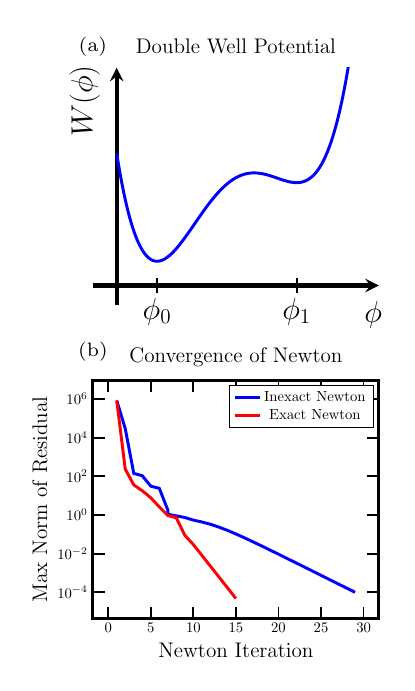 \begin{tikzpicture}[scale=0.53]

\begin{axis}[
  at = {(0cm,0cm)},
  axis line style = {line width=3pt},
  axis lines=middle,
  enlargelimits = true,
  x label style={at={(axis description cs:0.98,0.04)},anchor=north},
  xlabel = {\huge $\phi$},
  y label style={at={(axis description
  cs:-0.10,0.86)},anchor=north,rotate=90},
  ylabel = {\huge $W(\phi)$},
  every major tick/.append style={very thick, major tick length=10pt, black},
  xtick = {4.229e-01,1.887e+00},
  xticklabels = {\huge $\phi_0$,\huge $\phi_1$},
  ytick = \empty,
  xmin = 0,
  xmax = 2.5,
  ymin = 0,
  ymax = 1.5,
  title = {\Large Double Well Potential}
]

\addplot[blue,line width=2.0pt] coordinates{
(0.0e+00,1.0e+00)
(2.502e-03,9.885e-01)
(5.005e-03,9.772e-01)
(7.508e-03,9.659e-01)
(1.001e-02,9.548e-01)
(1.251e-02,9.437e-01)
(1.502e-02,9.328e-01)
(1.752e-02,9.219e-01)
(2.002e-02,9.112e-01)
(2.252e-02,9.005e-01)
(2.502e-02,8.9e-01)
(2.753e-02,8.795e-01)
(3.003e-02,8.692e-01)
(3.253e-02,8.589e-01)
(3.503e-02,8.488e-01)
(3.754e-02,8.387e-01)
(4.004e-02,8.287e-01)
(4.254e-02,8.188e-01)
(4.505e-02,8.091e-01)
(4.755e-02,7.994e-01)
(5.005e-02,7.898e-01)
(5.255e-02,7.803e-01)
(5.505e-02,7.709e-01)
(5.756e-02,7.616e-01)
(6.006e-02,7.524e-01)
(6.256e-02,7.433e-01)
(6.506e-02,7.343e-01)
(6.757e-02,7.253e-01)
(7.007e-02,7.165e-01)
(7.257e-02,7.077e-01)
(7.508e-02,6.991e-01)
(7.758e-02,6.905e-01)
(8.008e-02,6.82e-01)
(8.258e-02,6.736e-01)
(8.508e-02,6.653e-01)
(8.759e-02,6.571e-01)
(9.009e-02,6.489e-01)
(9.259e-02,6.409e-01)
(9.509e-02,6.33e-01)
(9.76e-02,6.251e-01)
(1.001e-01,6.173e-01)
(1.026e-01,6.096e-01)
(1.051e-01,6.02e-01)
(1.076e-01,5.944e-01)
(1.101e-01,5.87e-01)
(1.126e-01,5.796e-01)
(1.151e-01,5.723e-01)
(1.176e-01,5.651e-01)
(1.201e-01,5.58e-01)
(1.226e-01,5.51e-01)
(1.251e-01,5.44e-01)
(1.276e-01,5.372e-01)
(1.301e-01,5.304e-01)
(1.326e-01,5.237e-01)
(1.351e-01,5.17e-01)
(1.376e-01,5.105e-01)
(1.401e-01,5.04e-01)
(1.426e-01,4.976e-01)
(1.452e-01,4.913e-01)
(1.476e-01,4.851e-01)
(1.502e-01,4.789e-01)
(1.526e-01,4.728e-01)
(1.552e-01,4.668e-01)
(1.577e-01,4.609e-01)
(1.602e-01,4.55e-01)
(1.627e-01,4.492e-01)
(1.652e-01,4.435e-01)
(1.677e-01,4.379e-01)
(1.702e-01,4.323e-01)
(1.727e-01,4.268e-01)
(1.752e-01,4.214e-01)
(1.777e-01,4.161e-01)
(1.802e-01,4.108e-01)
(1.827e-01,4.056e-01)
(1.852e-01,4.005e-01)
(1.877e-01,3.954e-01)
(1.902e-01,3.905e-01)
(1.927e-01,3.855e-01)
(1.952e-01,3.807e-01)
(1.977e-01,3.759e-01)
(2.002e-01,3.712e-01)
(2.027e-01,3.666e-01)
(2.052e-01,3.62e-01)
(2.077e-01,3.575e-01)
(2.102e-01,3.531e-01)
(2.127e-01,3.487e-01)
(2.152e-01,3.444e-01)
(2.177e-01,3.402e-01)
(2.202e-01,3.36e-01)
(2.227e-01,3.319e-01)
(2.252e-01,3.279e-01)
(2.277e-01,3.239e-01)
(2.302e-01,3.2e-01)
(2.327e-01,3.162e-01)
(2.352e-01,3.124e-01)
(2.377e-01,3.087e-01)
(2.402e-01,3.05e-01)
(2.427e-01,3.015e-01)
(2.453e-01,2.979e-01)
(2.478e-01,2.945e-01)
(2.502e-01,2.911e-01)
(2.527e-01,2.877e-01)
(2.553e-01,2.845e-01)
(2.578e-01,2.812e-01)
(2.603e-01,2.781e-01)
(2.628e-01,2.75e-01)
(2.653e-01,2.719e-01)
(2.678e-01,2.689e-01)
(2.703e-01,2.66e-01)
(2.728e-01,2.631e-01)
(2.753e-01,2.603e-01)
(2.778e-01,2.576e-01)
(2.803e-01,2.549e-01)
(2.828e-01,2.522e-01)
(2.853e-01,2.497e-01)
(2.878e-01,2.471e-01)
(2.903e-01,2.447e-01)
(2.928e-01,2.422e-01)
(2.953e-01,2.399e-01)
(2.978e-01,2.376e-01)
(3.003e-01,2.353e-01)
(3.028e-01,2.331e-01)
(3.053e-01,2.31e-01)
(3.078e-01,2.289e-01)
(3.103e-01,2.269e-01)
(3.128e-01,2.249e-01)
(3.153e-01,2.229e-01)
(3.178e-01,2.211e-01)
(3.203e-01,2.192e-01)
(3.228e-01,2.174e-01)
(3.253e-01,2.157e-01)
(3.278e-01,2.14e-01)
(3.303e-01,2.124e-01)
(3.328e-01,2.108e-01)
(3.353e-01,2.093e-01)
(3.378e-01,2.078e-01)
(3.403e-01,2.063e-01)
(3.428e-01,2.05e-01)
(3.454e-01,2.036e-01)
(3.478e-01,2.023e-01)
(3.503e-01,2.011e-01)
(3.529e-01,1.999e-01)
(3.554e-01,1.987e-01)
(3.579e-01,1.976e-01)
(3.604e-01,1.966e-01)
(3.629e-01,1.956e-01)
(3.654e-01,1.946e-01)
(3.679e-01,1.937e-01)
(3.704e-01,1.928e-01)
(3.729e-01,1.919e-01)
(3.754e-01,1.911e-01)
(3.779e-01,1.904e-01)
(3.804e-01,1.897e-01)
(3.829e-01,1.89e-01)
(3.854e-01,1.884e-01)
(3.879e-01,1.878e-01)
(3.904e-01,1.873e-01)
(3.929e-01,1.868e-01)
(3.954e-01,1.863e-01)
(3.979e-01,1.859e-01)
(4.004e-01,1.855e-01)
(4.029e-01,1.852e-01)
(4.054e-01,1.849e-01)
(4.079e-01,1.847e-01)
(4.104e-01,1.844e-01)
(4.129e-01,1.843e-01)
(4.154e-01,1.841e-01)
(4.179e-01,1.84e-01)
(4.204e-01,1.84e-01)
(4.229e-01,1.839e-01)
(4.254e-01,1.84e-01)
(4.279e-01,1.84e-01)
(4.304e-01,1.841e-01)
(4.329e-01,1.842e-01)
(4.354e-01,1.844e-01)
(4.379e-01,1.846e-01)
(4.404e-01,1.848e-01)
(4.429e-01,1.851e-01)
(4.455e-01,1.854e-01)
(4.479e-01,1.857e-01)
(4.505e-01,1.861e-01)
(4.529e-01,1.865e-01)
(4.555e-01,1.869e-01)
(4.58e-01,1.874e-01)
(4.605e-01,1.879e-01)
(4.63e-01,1.884e-01)
(4.655e-01,1.89e-01)
(4.68e-01,1.896e-01)
(4.705e-01,1.902e-01)
(4.73e-01,1.909e-01)
(4.755e-01,1.916e-01)
(4.78e-01,1.923e-01)
(4.805e-01,1.931e-01)
(4.83e-01,1.939e-01)
(4.855e-01,1.947e-01)
(4.88e-01,1.955e-01)
(4.905e-01,1.964e-01)
(4.93e-01,1.973e-01)
(4.955e-01,1.982e-01)
(4.98e-01,1.992e-01)
(5.005e-01,2.002e-01)
(5.03e-01,2.012e-01)
(5.055e-01,2.023e-01)
(5.08e-01,2.034e-01)
(5.105e-01,2.045e-01)
(5.13e-01,2.056e-01)
(5.155e-01,2.067e-01)
(5.18e-01,2.079e-01)
(5.205e-01,2.091e-01)
(5.23e-01,2.104e-01)
(5.255e-01,2.116e-01)
(5.28e-01,2.129e-01)
(5.305e-01,2.142e-01)
(5.33e-01,2.156e-01)
(5.355e-01,2.169e-01)
(5.38e-01,2.183e-01)
(5.405e-01,2.197e-01)
(5.43e-01,2.212e-01)
(5.455e-01,2.226e-01)
(5.481e-01,2.241e-01)
(5.505e-01,2.256e-01)
(5.53e-01,2.271e-01)
(5.556e-01,2.287e-01)
(5.581e-01,2.302e-01)
(5.606e-01,2.318e-01)
(5.631e-01,2.334e-01)
(5.656e-01,2.351e-01)
(5.681e-01,2.367e-01)
(5.706e-01,2.384e-01)
(5.731e-01,2.401e-01)
(5.756e-01,2.418e-01)
(5.781e-01,2.436e-01)
(5.806e-01,2.453e-01)
(5.831e-01,2.471e-01)
(5.856e-01,2.489e-01)
(5.881e-01,2.507e-01)
(5.906e-01,2.525e-01)
(5.931e-01,2.544e-01)
(5.956e-01,2.563e-01)
(5.981e-01,2.582e-01)
(6.006e-01,2.601e-01)
(6.031e-01,2.62e-01)
(6.056e-01,2.639e-01)
(6.081e-01,2.659e-01)
(6.106e-01,2.679e-01)
(6.131e-01,2.699e-01)
(6.156e-01,2.719e-01)
(6.181e-01,2.739e-01)
(6.206e-01,2.759e-01)
(6.231e-01,2.78e-01)
(6.256e-01,2.801e-01)
(6.281e-01,2.821e-01)
(6.306e-01,2.842e-01)
(6.331e-01,2.864e-01)
(6.356e-01,2.885e-01)
(6.381e-01,2.906e-01)
(6.406e-01,2.928e-01)
(6.431e-01,2.95e-01)
(6.457e-01,2.972e-01)
(6.481e-01,2.994e-01)
(6.506e-01,3.016e-01)
(6.532e-01,3.038e-01)
(6.557e-01,3.061e-01)
(6.582e-01,3.083e-01)
(6.607e-01,3.106e-01)
(6.632e-01,3.128e-01)
(6.657e-01,3.151e-01)
(6.682e-01,3.174e-01)
(6.707e-01,3.197e-01)
(6.732e-01,3.221e-01)
(6.757e-01,3.244e-01)
(6.782e-01,3.267e-01)
(6.807e-01,3.291e-01)
(6.832e-01,3.315e-01)
(6.857e-01,3.338e-01)
(6.882e-01,3.362e-01)
(6.907e-01,3.386e-01)
(6.932e-01,3.41e-01)
(6.957e-01,3.434e-01)
(6.982e-01,3.458e-01)
(7.007e-01,3.483e-01)
(7.032e-01,3.507e-01)
(7.057e-01,3.532e-01)
(7.082e-01,3.556e-01)
(7.107e-01,3.581e-01)
(7.132e-01,3.606e-01)
(7.157e-01,3.63e-01)
(7.182e-01,3.655e-01)
(7.207e-01,3.68e-01)
(7.232e-01,3.705e-01)
(7.257e-01,3.73e-01)
(7.282e-01,3.755e-01)
(7.307e-01,3.781e-01)
(7.332e-01,3.806e-01)
(7.357e-01,3.831e-01)
(7.382e-01,3.857e-01)
(7.407e-01,3.882e-01)
(7.432e-01,3.908e-01)
(7.457e-01,3.933e-01)
(7.482e-01,3.959e-01)
(7.508e-01,3.984e-01)
(7.532e-01,4.01e-01)
(7.558e-01,4.036e-01)
(7.583e-01,4.061e-01)
(7.608e-01,4.087e-01)
(7.633e-01,4.113e-01)
(7.658e-01,4.139e-01)
(7.683e-01,4.165e-01)
(7.708e-01,4.191e-01)
(7.733e-01,4.217e-01)
(7.758e-01,4.243e-01)
(7.783e-01,4.269e-01)
(7.808e-01,4.295e-01)
(7.833e-01,4.321e-01)
(7.858e-01,4.347e-01)
(7.883e-01,4.373e-01)
(7.908e-01,4.4e-01)
(7.933e-01,4.426e-01)
(7.958e-01,4.452e-01)
(7.983e-01,4.478e-01)
(8.008e-01,4.504e-01)
(8.033e-01,4.531e-01)
(8.058e-01,4.557e-01)
(8.083e-01,4.583e-01)
(8.108e-01,4.609e-01)
(8.133e-01,4.636e-01)
(8.158e-01,4.662e-01)
(8.183e-01,4.688e-01)
(8.208e-01,4.714e-01)
(8.233e-01,4.741e-01)
(8.258e-01,4.767e-01)
(8.283e-01,4.793e-01)
(8.308e-01,4.819e-01)
(8.333e-01,4.846e-01)
(8.358e-01,4.872e-01)
(8.383e-01,4.898e-01)
(8.408e-01,4.924e-01)
(8.433e-01,4.95e-01)
(8.459e-01,4.977e-01)
(8.483e-01,5.003e-01)
(8.508e-01,5.029e-01)
(8.534e-01,5.055e-01)
(8.559e-01,5.081e-01)
(8.584e-01,5.107e-01)
(8.609e-01,5.133e-01)
(8.634e-01,5.159e-01)
(8.659e-01,5.185e-01)
(8.684e-01,5.211e-01)
(8.709e-01,5.237e-01)
(8.734e-01,5.263e-01)
(8.759e-01,5.289e-01)
(8.784e-01,5.315e-01)
(8.809e-01,5.34e-01)
(8.834e-01,5.366e-01)
(8.859e-01,5.392e-01)
(8.884e-01,5.418e-01)
(8.909e-01,5.443e-01)
(8.934e-01,5.469e-01)
(8.959e-01,5.494e-01)
(8.984e-01,5.52e-01)
(9.009e-01,5.545e-01)
(9.034e-01,5.571e-01)
(9.059e-01,5.596e-01)
(9.084e-01,5.621e-01)
(9.109e-01,5.646e-01)
(9.134e-01,5.671e-01)
(9.159e-01,5.697e-01)
(9.184e-01,5.722e-01)
(9.209e-01,5.747e-01)
(9.234e-01,5.772e-01)
(9.259e-01,5.796e-01)
(9.284e-01,5.821e-01)
(9.309e-01,5.846e-01)
(9.334e-01,5.871e-01)
(9.359e-01,5.895e-01)
(9.384e-01,5.92e-01)
(9.409e-01,5.944e-01)
(9.434e-01,5.969e-01)
(9.46e-01,5.993e-01)
(9.485e-01,6.018e-01)
(9.509e-01,6.042e-01)
(9.534e-01,6.066e-01)
(9.56e-01,6.09e-01)
(9.585e-01,6.114e-01)
(9.61e-01,6.138e-01)
(9.635e-01,6.162e-01)
(9.66e-01,6.185e-01)
(9.685e-01,6.209e-01)
(9.71e-01,6.233e-01)
(9.735e-01,6.256e-01)
(9.76e-01,6.28e-01)
(9.785e-01,6.303e-01)
(9.81e-01,6.326e-01)
(9.835e-01,6.349e-01)
(9.86e-01,6.372e-01)
(9.885e-01,6.395e-01)
(9.91e-01,6.418e-01)
(9.935e-01,6.441e-01)
(9.96e-01,6.464e-01)
(9.985e-01,6.487e-01)
(1.001e+00,6.509e-01)
(1.004e+00,6.531e-01)
(1.006e+00,6.554e-01)
(1.008e+00,6.576e-01)
(1.011e+00,6.598e-01)
(1.014e+00,6.62e-01)
(1.016e+00,6.642e-01)
(1.018e+00,6.664e-01)
(1.021e+00,6.686e-01)
(1.024e+00,6.707e-01)
(1.026e+00,6.729e-01)
(1.028e+00,6.75e-01)
(1.031e+00,6.772e-01)
(1.034e+00,6.793e-01)
(1.036e+00,6.814e-01)
(1.038e+00,6.835e-01)
(1.041e+00,6.856e-01)
(1.044e+00,6.877e-01)
(1.046e+00,6.898e-01)
(1.048e+00,6.918e-01)
(1.051e+00,6.939e-01)
(1.054e+00,6.959e-01)
(1.056e+00,6.979e-01)
(1.059e+00,6.999e-01)
(1.061e+00,7.019e-01)
(1.064e+00,7.039e-01)
(1.066e+00,7.059e-01)
(1.069e+00,7.079e-01)
(1.071e+00,7.098e-01)
(1.074e+00,7.118e-01)
(1.076e+00,7.137e-01)
(1.079e+00,7.156e-01)
(1.081e+00,7.176e-01)
(1.084e+00,7.194e-01)
(1.086e+00,7.213e-01)
(1.089e+00,7.232e-01)
(1.091e+00,7.251e-01)
(1.094e+00,7.269e-01)
(1.096e+00,7.288e-01)
(1.099e+00,7.306e-01)
(1.101e+00,7.324e-01)
(1.104e+00,7.342e-01)
(1.106e+00,7.36e-01)
(1.109e+00,7.378e-01)
(1.111e+00,7.395e-01)
(1.114e+00,7.413e-01)
(1.116e+00,7.43e-01)
(1.119e+00,7.447e-01)
(1.121e+00,7.464e-01)
(1.124e+00,7.481e-01)
(1.126e+00,7.498e-01)
(1.129e+00,7.515e-01)
(1.131e+00,7.532e-01)
(1.134e+00,7.548e-01)
(1.136e+00,7.564e-01)
(1.139e+00,7.581e-01)
(1.141e+00,7.597e-01)
(1.144e+00,7.613e-01)
(1.146e+00,7.628e-01)
(1.149e+00,7.644e-01)
(1.151e+00,7.66e-01)
(1.154e+00,7.675e-01)
(1.156e+00,7.69e-01)
(1.159e+00,7.705e-01)
(1.161e+00,7.721e-01)
(1.164e+00,7.735e-01)
(1.166e+00,7.75e-01)
(1.169e+00,7.765e-01)
(1.171e+00,7.779e-01)
(1.174e+00,7.794e-01)
(1.176e+00,7.808e-01)
(1.179e+00,7.822e-01)
(1.181e+00,7.836e-01)
(1.184e+00,7.849e-01)
(1.186e+00,7.863e-01)
(1.189e+00,7.877e-01)
(1.191e+00,7.89e-01)
(1.194e+00,7.903e-01)
(1.196e+00,7.916e-01)
(1.199e+00,7.929e-01)
(1.201e+00,7.942e-01)
(1.204e+00,7.955e-01)
(1.206e+00,7.967e-01)
(1.209e+00,7.98e-01)
(1.211e+00,7.992e-01)
(1.214e+00,8.004e-01)
(1.216e+00,8.016e-01)
(1.219e+00,8.028e-01)
(1.221e+00,8.04e-01)
(1.224e+00,8.051e-01)
(1.226e+00,8.063e-01)
(1.229e+00,8.074e-01)
(1.231e+00,8.085e-01)
(1.234e+00,8.096e-01)
(1.236e+00,8.107e-01)
(1.239e+00,8.118e-01)
(1.241e+00,8.128e-01)
(1.244e+00,8.139e-01)
(1.246e+00,8.149e-01)
(1.249e+00,8.159e-01)
(1.251e+00,8.169e-01)
(1.254e+00,8.179e-01)
(1.256e+00,8.189e-01)
(1.259e+00,8.198e-01)
(1.261e+00,8.208e-01)
(1.264e+00,8.217e-01)
(1.266e+00,8.226e-01)
(1.269e+00,8.235e-01)
(1.271e+00,8.244e-01)
(1.274e+00,8.253e-01)
(1.276e+00,8.261e-01)
(1.279e+00,8.27e-01)
(1.281e+00,8.278e-01)
(1.284e+00,8.286e-01)
(1.286e+00,8.294e-01)
(1.289e+00,8.302e-01)
(1.291e+00,8.31e-01)
(1.294e+00,8.318e-01)
(1.296e+00,8.325e-01)
(1.299e+00,8.332e-01)
(1.301e+00,8.34e-01)
(1.304e+00,8.347e-01)
(1.306e+00,8.354e-01)
(1.309e+00,8.361e-01)
(1.311e+00,8.367e-01)
(1.314e+00,8.374e-01)
(1.316e+00,8.38e-01)
(1.319e+00,8.386e-01)
(1.321e+00,8.392e-01)
(1.324e+00,8.398e-01)
(1.326e+00,8.404e-01)
(1.329e+00,8.41e-01)
(1.331e+00,8.415e-01)
(1.334e+00,8.421e-01)
(1.336e+00,8.426e-01)
(1.339e+00,8.431e-01)
(1.341e+00,8.436e-01)
(1.344e+00,8.441e-01)
(1.346e+00,8.446e-01)
(1.349e+00,8.45e-01)
(1.351e+00,8.455e-01)
(1.354e+00,8.459e-01)
(1.356e+00,8.463e-01)
(1.359e+00,8.468e-01)
(1.361e+00,8.472e-01)
(1.364e+00,8.475e-01)
(1.366e+00,8.479e-01)
(1.369e+00,8.483e-01)
(1.371e+00,8.486e-01)
(1.374e+00,8.489e-01)
(1.376e+00,8.492e-01)
(1.379e+00,8.495e-01)
(1.381e+00,8.498e-01)
(1.384e+00,8.501e-01)
(1.386e+00,8.504e-01)
(1.389e+00,8.506e-01)
(1.391e+00,8.509e-01)
(1.394e+00,8.511e-01)
(1.396e+00,8.513e-01)
(1.399e+00,8.515e-01)
(1.401e+00,8.517e-01)
(1.404e+00,8.519e-01)
(1.406e+00,8.521e-01)
(1.409e+00,8.522e-01)
(1.411e+00,8.523e-01)
(1.414e+00,8.525e-01)
(1.416e+00,8.526e-01)
(1.419e+00,8.527e-01)
(1.421e+00,8.528e-01)
(1.424e+00,8.529e-01)
(1.426e+00,8.529e-01)
(1.429e+00,8.53e-01)
(1.431e+00,8.53e-01)
(1.434e+00,8.531e-01)
(1.436e+00,8.531e-01)
(1.439e+00,8.531e-01)
(1.441e+00,8.531e-01)
(1.444e+00,8.531e-01)
(1.446e+00,8.531e-01)
(1.449e+00,8.53e-01)
(1.452e+00,8.53e-01)
(1.454e+00,8.529e-01)
(1.456e+00,8.528e-01)
(1.459e+00,8.528e-01)
(1.462e+00,8.527e-01)
(1.464e+00,8.526e-01)
(1.466e+00,8.525e-01)
(1.469e+00,8.524e-01)
(1.472e+00,8.522e-01)
(1.474e+00,8.521e-01)
(1.476e+00,8.519e-01)
(1.479e+00,8.518e-01)
(1.482e+00,8.516e-01)
(1.484e+00,8.514e-01)
(1.486e+00,8.512e-01)
(1.489e+00,8.51e-01)
(1.492e+00,8.508e-01)
(1.494e+00,8.506e-01)
(1.496e+00,8.503e-01)
(1.499e+00,8.501e-01)
(1.502e+00,8.498e-01)
(1.504e+00,8.496e-01)
(1.506e+00,8.493e-01)
(1.509e+00,8.49e-01)
(1.512e+00,8.488e-01)
(1.514e+00,8.485e-01)
(1.516e+00,8.482e-01)
(1.519e+00,8.478e-01)
(1.522e+00,8.475e-01)
(1.524e+00,8.472e-01)
(1.526e+00,8.468e-01)
(1.529e+00,8.465e-01)
(1.532e+00,8.461e-01)
(1.534e+00,8.458e-01)
(1.536e+00,8.454e-01)
(1.539e+00,8.45e-01)
(1.542e+00,8.446e-01)
(1.544e+00,8.442e-01)
(1.546e+00,8.438e-01)
(1.549e+00,8.434e-01)
(1.552e+00,8.43e-01)
(1.554e+00,8.426e-01)
(1.557e+00,8.421e-01)
(1.559e+00,8.417e-01)
(1.562e+00,8.412e-01)
(1.564e+00,8.408e-01)
(1.567e+00,8.403e-01)
(1.569e+00,8.399e-01)
(1.572e+00,8.394e-01)
(1.574e+00,8.389e-01)
(1.577e+00,8.384e-01)
(1.579e+00,8.379e-01)
(1.582e+00,8.374e-01)
(1.584e+00,8.369e-01)
(1.587e+00,8.364e-01)
(1.589e+00,8.359e-01)
(1.592e+00,8.354e-01)
(1.594e+00,8.349e-01)
(1.597e+00,8.343e-01)
(1.599e+00,8.338e-01)
(1.602e+00,8.332e-01)
(1.604e+00,8.327e-01)
(1.607e+00,8.322e-01)
(1.609e+00,8.316e-01)
(1.612e+00,8.31e-01)
(1.614e+00,8.305e-01)
(1.617e+00,8.299e-01)
(1.619e+00,8.293e-01)
(1.622e+00,8.288e-01)
(1.624e+00,8.282e-01)
(1.627e+00,8.276e-01)
(1.629e+00,8.27e-01)
(1.632e+00,8.264e-01)
(1.634e+00,8.258e-01)
(1.637e+00,8.252e-01)
(1.639e+00,8.246e-01)
(1.642e+00,8.24e-01)
(1.644e+00,8.234e-01)
(1.647e+00,8.228e-01)
(1.649e+00,8.222e-01)
(1.652e+00,8.216e-01)
(1.654e+00,8.21e-01)
(1.657e+00,8.204e-01)
(1.659e+00,8.198e-01)
(1.662e+00,8.191e-01)
(1.664e+00,8.185e-01)
(1.667e+00,8.179e-01)
(1.669e+00,8.173e-01)
(1.672e+00,8.167e-01)
(1.674e+00,8.16e-01)
(1.677e+00,8.154e-01)
(1.679e+00,8.148e-01)
(1.682e+00,8.142e-01)
(1.684e+00,8.135e-01)
(1.687e+00,8.129e-01)
(1.689e+00,8.123e-01)
(1.692e+00,8.117e-01)
(1.694e+00,8.11e-01)
(1.697e+00,8.104e-01)
(1.699e+00,8.098e-01)
(1.702e+00,8.092e-01)
(1.704e+00,8.086e-01)
(1.707e+00,8.079e-01)
(1.709e+00,8.073e-01)
(1.712e+00,8.067e-01)
(1.714e+00,8.061e-01)
(1.717e+00,8.055e-01)
(1.719e+00,8.049e-01)
(1.722e+00,8.043e-01)
(1.724e+00,8.037e-01)
(1.727e+00,8.031e-01)
(1.729e+00,8.025e-01)
(1.732e+00,8.019e-01)
(1.734e+00,8.013e-01)
(1.737e+00,8.007e-01)
(1.739e+00,8.001e-01)
(1.742e+00,7.995e-01)
(1.744e+00,7.99e-01)
(1.747e+00,7.984e-01)
(1.749e+00,7.978e-01)
(1.752e+00,7.973e-01)
(1.754e+00,7.967e-01)
(1.757e+00,7.962e-01)
(1.759e+00,7.956e-01)
(1.762e+00,7.951e-01)
(1.764e+00,7.945e-01)
(1.767e+00,7.94e-01)
(1.769e+00,7.935e-01)
(1.772e+00,7.93e-01)
(1.774e+00,7.924e-01)
(1.777e+00,7.919e-01)
(1.779e+00,7.914e-01)
(1.782e+00,7.91e-01)
(1.784e+00,7.905e-01)
(1.787e+00,7.9e-01)
(1.789e+00,7.895e-01)
(1.792e+00,7.891e-01)
(1.794e+00,7.886e-01)
(1.797e+00,7.882e-01)
(1.799e+00,7.877e-01)
(1.802e+00,7.873e-01)
(1.804e+00,7.869e-01)
(1.807e+00,7.865e-01)
(1.809e+00,7.861e-01)
(1.812e+00,7.857e-01)
(1.814e+00,7.853e-01)
(1.817e+00,7.849e-01)
(1.819e+00,7.846e-01)
(1.822e+00,7.842e-01)
(1.824e+00,7.839e-01)
(1.827e+00,7.835e-01)
(1.829e+00,7.832e-01)
(1.832e+00,7.829e-01)
(1.834e+00,7.826e-01)
(1.837e+00,7.823e-01)
(1.839e+00,7.82e-01)
(1.842e+00,7.818e-01)
(1.844e+00,7.815e-01)
(1.847e+00,7.813e-01)
(1.849e+00,7.811e-01)
(1.852e+00,7.809e-01)
(1.854e+00,7.806e-01)
(1.857e+00,7.805e-01)
(1.859e+00,7.803e-01)
(1.862e+00,7.801e-01)
(1.864e+00,7.8e-01)
(1.867e+00,7.799e-01)
(1.869e+00,7.798e-01)
(1.872e+00,7.796e-01)
(1.874e+00,7.796e-01)
(1.877e+00,7.795e-01)
(1.879e+00,7.794e-01)
(1.882e+00,7.794e-01)
(1.884e+00,7.794e-01)
(1.887e+00,7.794e-01)
(1.889e+00,7.794e-01)
(1.892e+00,7.794e-01)
(1.894e+00,7.794e-01)
(1.897e+00,7.795e-01)
(1.899e+00,7.796e-01)
(1.902e+00,7.797e-01)
(1.904e+00,7.798e-01)
(1.907e+00,7.799e-01)
(1.909e+00,7.801e-01)
(1.912e+00,7.802e-01)
(1.914e+00,7.804e-01)
(1.917e+00,7.806e-01)
(1.919e+00,7.809e-01)
(1.922e+00,7.811e-01)
(1.924e+00,7.814e-01)
(1.927e+00,7.816e-01)
(1.929e+00,7.819e-01)
(1.932e+00,7.823e-01)
(1.934e+00,7.826e-01)
(1.937e+00,7.83e-01)
(1.939e+00,7.834e-01)
(1.942e+00,7.838e-01)
(1.944e+00,7.842e-01)
(1.947e+00,7.847e-01)
(1.949e+00,7.851e-01)
(1.952e+00,7.856e-01)
(1.954e+00,7.862e-01)
(1.957e+00,7.867e-01)
(1.96e+00,7.873e-01)
(1.962e+00,7.879e-01)
(1.964e+00,7.885e-01)
(1.967e+00,7.891e-01)
(1.97e+00,7.898e-01)
(1.972e+00,7.905e-01)
(1.974e+00,7.912e-01)
(1.977e+00,7.92e-01)
(1.98e+00,7.927e-01)
(1.982e+00,7.935e-01)
(1.984e+00,7.943e-01)
(1.987e+00,7.952e-01)
(1.99e+00,7.96e-01)
(1.992e+00,7.969e-01)
(1.994e+00,7.979e-01)
(1.997e+00,7.988e-01)
(2.0e+00,7.998e-01)
(2.002e+00,8.008e-01)
(2.005e+00,8.018e-01)
(2.007e+00,8.029e-01)
(2.01e+00,8.04e-01)
(2.012e+00,8.051e-01)
(2.014e+00,8.063e-01)
(2.017e+00,8.075e-01)
(2.019e+00,8.087e-01)
(2.022e+00,8.099e-01)
(2.025e+00,8.112e-01)
(2.027e+00,8.125e-01)
(2.03e+00,8.139e-01)
(2.032e+00,8.152e-01)
(2.034e+00,8.166e-01)
(2.037e+00,8.181e-01)
(2.039e+00,8.195e-01)
(2.042e+00,8.21e-01)
(2.045e+00,8.226e-01)
(2.047e+00,8.241e-01)
(2.05e+00,8.257e-01)
(2.052e+00,8.274e-01)
(2.055e+00,8.29e-01)
(2.057e+00,8.307e-01)
(2.06e+00,8.325e-01)
(2.062e+00,8.342e-01)
(2.065e+00,8.36e-01)
(2.067e+00,8.379e-01)
(2.07e+00,8.398e-01)
(2.072e+00,8.417e-01)
(2.075e+00,8.436e-01)
(2.077e+00,8.456e-01)
(2.08e+00,8.476e-01)
(2.082e+00,8.497e-01)
(2.085e+00,8.518e-01)
(2.087e+00,8.539e-01)
(2.09e+00,8.561e-01)
(2.092e+00,8.583e-01)
(2.095e+00,8.606e-01)
(2.097e+00,8.629e-01)
(2.1e+00,8.652e-01)
(2.102e+00,8.676e-01)
(2.105e+00,8.7e-01)
(2.107e+00,8.725e-01)
(2.11e+00,8.75e-01)
(2.112e+00,8.775e-01)
(2.115e+00,8.801e-01)
(2.117e+00,8.827e-01)
(2.12e+00,8.854e-01)
(2.122e+00,8.881e-01)
(2.125e+00,8.908e-01)
(2.127e+00,8.936e-01)
(2.13e+00,8.965e-01)
(2.132e+00,8.994e-01)
(2.135e+00,9.023e-01)
(2.137e+00,9.053e-01)
(2.14e+00,9.083e-01)
(2.142e+00,9.113e-01)
(2.145e+00,9.145e-01)
(2.147e+00,9.176e-01)
(2.15e+00,9.208e-01)
(2.152e+00,9.241e-01)
(2.155e+00,9.274e-01)
(2.157e+00,9.307e-01)
(2.16e+00,9.341e-01)
(2.162e+00,9.375e-01)
(2.165e+00,9.41e-01)
(2.167e+00,9.445e-01)
(2.17e+00,9.481e-01)
(2.172e+00,9.518e-01)
(2.175e+00,9.554e-01)
(2.177e+00,9.592e-01)
(2.18e+00,9.63e-01)
(2.182e+00,9.668e-01)
(2.185e+00,9.707e-01)
(2.187e+00,9.746e-01)
(2.19e+00,9.786e-01)
(2.192e+00,9.826e-01)
(2.195e+00,9.867e-01)
(2.197e+00,9.909e-01)
(2.2e+00,9.951e-01)
(2.202e+00,9.993e-01)
(2.205e+00,1.004e+00)
(2.207e+00,1.008e+00)
(2.21e+00,1.012e+00)
(2.212e+00,1.017e+00)
(2.215e+00,1.021e+00)
(2.217e+00,1.026e+00)
(2.22e+00,1.031e+00)
(2.222e+00,1.035e+00)
(2.225e+00,1.04e+00)
(2.227e+00,1.045e+00)
(2.23e+00,1.05e+00)
(2.232e+00,1.055e+00)
(2.235e+00,1.06e+00)
(2.237e+00,1.065e+00)
(2.24e+00,1.07e+00)
(2.242e+00,1.075e+00)
(2.245e+00,1.08e+00)
(2.247e+00,1.085e+00)
(2.25e+00,1.091e+00)
(2.252e+00,1.096e+00)
(2.255e+00,1.102e+00)
(2.257e+00,1.107e+00)
(2.26e+00,1.113e+00)
(2.262e+00,1.119e+00)
(2.265e+00,1.124e+00)
(2.267e+00,1.13e+00)
(2.27e+00,1.136e+00)
(2.272e+00,1.142e+00)
(2.275e+00,1.148e+00)
(2.277e+00,1.154e+00)
(2.28e+00,1.16e+00)
(2.282e+00,1.166e+00)
(2.285e+00,1.172e+00)
(2.287e+00,1.179e+00)
(2.29e+00,1.185e+00)
(2.292e+00,1.191e+00)
(2.295e+00,1.198e+00)
(2.297e+00,1.204e+00)
(2.3e+00,1.211e+00)
(2.302e+00,1.218e+00)
(2.305e+00,1.224e+00)
(2.307e+00,1.231e+00)
(2.31e+00,1.238e+00)
(2.312e+00,1.245e+00)
(2.315e+00,1.252e+00)
(2.317e+00,1.26e+00)
(2.32e+00,1.267e+00)
(2.322e+00,1.274e+00)
(2.325e+00,1.281e+00)
(2.327e+00,1.289e+00)
(2.33e+00,1.296e+00)
(2.332e+00,1.304e+00)
(2.335e+00,1.311e+00)
(2.337e+00,1.319e+00)
(2.34e+00,1.327e+00)
(2.342e+00,1.335e+00)
(2.345e+00,1.343e+00)
(2.347e+00,1.351e+00)
(2.35e+00,1.359e+00)
(2.352e+00,1.367e+00)
(2.355e+00,1.375e+00)
(2.357e+00,1.383e+00)
(2.36e+00,1.392e+00)
(2.362e+00,1.4e+00)
(2.365e+00,1.409e+00)
(2.367e+00,1.418e+00)
(2.37e+00,1.426e+00)
(2.372e+00,1.435e+00)
(2.375e+00,1.444e+00)
(2.377e+00,1.453e+00)
(2.38e+00,1.462e+00)
(2.382e+00,1.471e+00)
(2.385e+00,1.48e+00)
(2.387e+00,1.49e+00)
(2.39e+00,1.499e+00)
(2.392e+00,1.508e+00)
(2.395e+00,1.518e+00)
(2.397e+00,1.528e+00)
(2.4e+00,1.537e+00)
(2.402e+00,1.547e+00)
(2.405e+00,1.557e+00)
(2.407e+00,1.567e+00)
(2.41e+00,1.577e+00)
(2.412e+00,1.587e+00)
(2.415e+00,1.597e+00)
(2.417e+00,1.607e+00)
(2.42e+00,1.618e+00)
(2.422e+00,1.628e+00)
(2.425e+00,1.639e+00)
(2.427e+00,1.65e+00)
(2.43e+00,1.66e+00)
(2.432e+00,1.671e+00)
(2.435e+00,1.682e+00)
(2.437e+00,1.693e+00)
(2.44e+00,1.704e+00)
(2.442e+00,1.716e+00)
(2.445e+00,1.727e+00)
(2.447e+00,1.738e+00)
(2.45e+00,1.75e+00)
(2.453e+00,1.761e+00)
(2.455e+00,1.773e+00)
(2.458e+00,1.785e+00)
(2.46e+00,1.797e+00)
(2.462e+00,1.809e+00)
(2.465e+00,1.821e+00)
(2.467e+00,1.833e+00)
(2.47e+00,1.845e+00)
(2.473e+00,1.857e+00)
(2.475e+00,1.87e+00)
(2.478e+00,1.883e+00)
(2.48e+00,1.895e+00)
(2.482e+00,1.908e+00)
(2.485e+00,1.921e+00)
(2.487e+00,1.934e+00)
(2.49e+00,1.947e+00)
(2.493e+00,1.96e+00)
(2.495e+00,1.973e+00)
(2.498e+00,1.986e+00)
(2.5e+00,2.0e+00)
};


\end{axis}

%\begin{axis}[
%  at = {(0cm,-7.5cm)},
%  axis line style = {line width=3pt},
%  axis lines=middle,
%  enlargelimits = true,
%  x label style={at={(axis description cs:0.5,-0.02)},anchor=north},
%  xlabel = {\huge $x$},
%  y label style={at={(axis description cs:-0.09,0.6)},anchor=north},
%  ylabel = {\huge $\phi$},
%%  every major tick/.append style={very thick, major tick length=10pt, black},
%  xtick = {0,0.2,0.4,0.6,0.8,1},
%  xticklabels = {\Large $0$,\Large $0.2$,\Large $0.4$,\Large $0.6$,\Large
%  $0.8$,\Large $1.0$},
%  ytick = {0,0.5,1.0,1.5,2.0},
%  yticklabels = {\Large $0$,\Large $0.5$,\Large $1.0$,\Large $1.5$,\Large
%  $2.0$},
%  xmin = 0,
%  xmax = 1,
%  ymin = 0,
%  ymax = 2,
%  title = {\Large Solution of Equation~\eqref{eqn:phase}.}
%]
%
%\addplot[blue,line width=2.0pt] coordinates{
%(4.88e-04,1.998e+00)
%(9.761e-04,1.997e+00)
%(1.464e-03,1.995e+00)
%(1.952e-03,1.993e+00)
%(2.44e-03,1.992e+00)
%(2.928e-03,1.99e+00)
%(3.416e-03,1.988e+00)
%(3.904e-03,1.986e+00)
%(4.392e-03,1.985e+00)
%(4.88e-03,1.983e+00)
%(5.369e-03,1.981e+00)
%(5.856e-03,1.98e+00)
%(6.345e-03,1.978e+00)
%(6.833e-03,1.976e+00)
%(7.321e-03,1.974e+00)
%(7.809e-03,1.973e+00)
%(8.297e-03,1.971e+00)
%(8.785e-03,1.969e+00)
%(9.273e-03,1.968e+00)
%(9.761e-03,1.966e+00)
%(1.025e-02,1.964e+00)
%(1.074e-02,1.963e+00)
%(1.123e-02,1.961e+00)
%(1.171e-02,1.959e+00)
%(1.22e-02,1.958e+00)
%(1.269e-02,1.956e+00)
%(1.318e-02,1.954e+00)
%(1.367e-02,1.952e+00)
%(1.415e-02,1.951e+00)
%(1.464e-02,1.949e+00)
%(1.513e-02,1.947e+00)
%(1.562e-02,1.946e+00)
%(1.611e-02,1.944e+00)
%(1.659e-02,1.942e+00)
%(1.708e-02,1.941e+00)
%(1.757e-02,1.939e+00)
%(1.806e-02,1.937e+00)
%(1.855e-02,1.936e+00)
%(1.903e-02,1.934e+00)
%(1.952e-02,1.932e+00)
%(2.001e-02,1.931e+00)
%(2.05e-02,1.929e+00)
%(2.099e-02,1.927e+00)
%(2.147e-02,1.925e+00)
%(2.196e-02,1.924e+00)
%(2.245e-02,1.922e+00)
%(2.294e-02,1.92e+00)
%(2.343e-02,1.919e+00)
%(2.391e-02,1.917e+00)
%(2.44e-02,1.915e+00)
%(2.489e-02,1.914e+00)
%(2.538e-02,1.912e+00)
%(2.587e-02,1.91e+00)
%(2.635e-02,1.909e+00)
%(2.684e-02,1.907e+00)
%(2.733e-02,1.905e+00)
%(2.782e-02,1.904e+00)
%(2.831e-02,1.902e+00)
%(2.88e-02,1.9e+00)
%(2.928e-02,1.899e+00)
%(2.977e-02,1.897e+00)
%(3.026e-02,1.895e+00)
%(3.075e-02,1.893e+00)
%(3.123e-02,1.892e+00)
%(3.172e-02,1.89e+00)
%(3.221e-02,1.889e+00)
%(3.27e-02,1.887e+00)
%(3.319e-02,1.885e+00)
%(3.368e-02,1.883e+00)
%(3.416e-02,1.882e+00)
%(3.465e-02,1.88e+00)
%(3.514e-02,1.878e+00)
%(3.563e-02,1.877e+00)
%(3.611e-02,1.875e+00)
%(3.66e-02,1.873e+00)
%(3.709e-02,1.872e+00)
%(3.758e-02,1.87e+00)
%(3.807e-02,1.868e+00)
%(3.856e-02,1.867e+00)
%(3.904e-02,1.865e+00)
%(3.953e-02,1.863e+00)
%(4.002e-02,1.862e+00)
%(4.051e-02,1.86e+00)
%(4.1e-02,1.858e+00)
%(4.148e-02,1.857e+00)
%(4.197e-02,1.855e+00)
%(4.246e-02,1.853e+00)
%(4.295e-02,1.851e+00)
%(4.344e-02,1.85e+00)
%(4.392e-02,1.848e+00)
%(4.441e-02,1.846e+00)
%(4.49e-02,1.845e+00)
%(4.539e-02,1.843e+00)
%(4.588e-02,1.841e+00)
%(4.636e-02,1.84e+00)
%(4.685e-02,1.838e+00)
%(4.734e-02,1.836e+00)
%(4.783e-02,1.835e+00)
%(4.832e-02,1.833e+00)
%(4.88e-02,1.831e+00)
%(4.929e-02,1.83e+00)
%(4.978e-02,1.828e+00)
%(5.027e-02,1.826e+00)
%(5.076e-02,1.825e+00)
%(5.125e-02,1.823e+00)
%(5.173e-02,1.821e+00)
%(5.222e-02,1.819e+00)
%(5.271e-02,1.818e+00)
%(5.32e-02,1.816e+00)
%(5.369e-02,1.814e+00)
%(5.417e-02,1.813e+00)
%(5.466e-02,1.811e+00)
%(5.515e-02,1.809e+00)
%(5.564e-02,1.808e+00)
%(5.612e-02,1.806e+00)
%(5.661e-02,1.804e+00)
%(5.71e-02,1.803e+00)
%(5.759e-02,1.801e+00)
%(5.808e-02,1.799e+00)
%(5.856e-02,1.798e+00)
%(5.905e-02,1.796e+00)
%(5.954e-02,1.794e+00)
%(6.003e-02,1.792e+00)
%(6.052e-02,1.791e+00)
%(6.101e-02,1.789e+00)
%(6.149e-02,1.787e+00)
%(6.198e-02,1.786e+00)
%(6.247e-02,1.784e+00)
%(6.296e-02,1.782e+00)
%(6.345e-02,1.78e+00)
%(6.393e-02,1.779e+00)
%(6.442e-02,1.777e+00)
%(6.491e-02,1.775e+00)
%(6.54e-02,1.774e+00)
%(6.589e-02,1.772e+00)
%(6.637e-02,1.77e+00)
%(6.686e-02,1.769e+00)
%(6.735e-02,1.767e+00)
%(6.784e-02,1.765e+00)
%(6.833e-02,1.764e+00)
%(6.881e-02,1.762e+00)
%(6.93e-02,1.76e+00)
%(6.979e-02,1.758e+00)
%(7.028e-02,1.757e+00)
%(7.077e-02,1.755e+00)
%(7.125e-02,1.753e+00)
%(7.174e-02,1.752e+00)
%(7.223e-02,1.75e+00)
%(7.272e-02,1.748e+00)
%(7.321e-02,1.746e+00)
%(7.369e-02,1.745e+00)
%(7.418e-02,1.743e+00)
%(7.467e-02,1.741e+00)
%(7.516e-02,1.74e+00)
%(7.565e-02,1.738e+00)
%(7.614e-02,1.736e+00)
%(7.662e-02,1.734e+00)
%(7.711e-02,1.733e+00)
%(7.76e-02,1.731e+00)
%(7.809e-02,1.729e+00)
%(7.857e-02,1.728e+00)
%(7.906e-02,1.726e+00)
%(7.955e-02,1.724e+00)
%(8.004e-02,1.722e+00)
%(8.053e-02,1.721e+00)
%(8.101e-02,1.719e+00)
%(8.15e-02,1.717e+00)
%(8.199e-02,1.716e+00)
%(8.248e-02,1.714e+00)
%(8.297e-02,1.712e+00)
%(8.345e-02,1.71e+00)
%(8.394e-02,1.709e+00)
%(8.443e-02,1.707e+00)
%(8.492e-02,1.705e+00)
%(8.541e-02,1.704e+00)
%(8.59e-02,1.702e+00)
%(8.638e-02,1.7e+00)
%(8.687e-02,1.698e+00)
%(8.736e-02,1.697e+00)
%(8.785e-02,1.695e+00)
%(8.834e-02,1.693e+00)
%(8.882e-02,1.692e+00)
%(8.931e-02,1.69e+00)
%(8.98e-02,1.688e+00)
%(9.029e-02,1.686e+00)
%(9.078e-02,1.685e+00)
%(9.126e-02,1.683e+00)
%(9.175e-02,1.681e+00)
%(9.224e-02,1.679e+00)
%(9.273e-02,1.678e+00)
%(9.322e-02,1.676e+00)
%(9.37e-02,1.674e+00)
%(9.419e-02,1.673e+00)
%(9.468e-02,1.671e+00)
%(9.517e-02,1.669e+00)
%(9.566e-02,1.667e+00)
%(9.614e-02,1.666e+00)
%(9.663e-02,1.664e+00)
%(9.712e-02,1.662e+00)
%(9.761e-02,1.66e+00)
%(9.81e-02,1.659e+00)
%(9.858e-02,1.657e+00)
%(9.907e-02,1.655e+00)
%(9.956e-02,1.653e+00)
%(1.0e-01,1.652e+00)
%(1.005e-01,1.65e+00)
%(1.01e-01,1.648e+00)
%(1.015e-01,1.647e+00)
%(1.02e-01,1.645e+00)
%(1.025e-01,1.643e+00)
%(1.03e-01,1.641e+00)
%(1.035e-01,1.639e+00)
%(1.04e-01,1.638e+00)
%(1.044e-01,1.636e+00)
%(1.049e-01,1.634e+00)
%(1.054e-01,1.633e+00)
%(1.059e-01,1.631e+00)
%(1.064e-01,1.629e+00)
%(1.069e-01,1.627e+00)
%(1.074e-01,1.626e+00)
%(1.079e-01,1.624e+00)
%(1.083e-01,1.622e+00)
%(1.088e-01,1.62e+00)
%(1.093e-01,1.619e+00)
%(1.098e-01,1.617e+00)
%(1.103e-01,1.615e+00)
%(1.108e-01,1.613e+00)
%(1.113e-01,1.612e+00)
%(1.118e-01,1.61e+00)
%(1.123e-01,1.608e+00)
%(1.127e-01,1.606e+00)
%(1.132e-01,1.605e+00)
%(1.137e-01,1.603e+00)
%(1.142e-01,1.601e+00)
%(1.147e-01,1.599e+00)
%(1.152e-01,1.597e+00)
%(1.157e-01,1.596e+00)
%(1.161e-01,1.594e+00)
%(1.166e-01,1.592e+00)
%(1.171e-01,1.591e+00)
%(1.176e-01,1.589e+00)
%(1.181e-01,1.587e+00)
%(1.186e-01,1.585e+00)
%(1.191e-01,1.583e+00)
%(1.196e-01,1.582e+00)
%(1.201e-01,1.58e+00)
%(1.206e-01,1.578e+00)
%(1.21e-01,1.576e+00)
%(1.215e-01,1.575e+00)
%(1.22e-01,1.573e+00)
%(1.225e-01,1.571e+00)
%(1.23e-01,1.569e+00)
%(1.235e-01,1.568e+00)
%(1.24e-01,1.566e+00)
%(1.244e-01,1.564e+00)
%(1.249e-01,1.562e+00)
%(1.254e-01,1.56e+00)
%(1.259e-01,1.559e+00)
%(1.264e-01,1.557e+00)
%(1.269e-01,1.555e+00)
%(1.274e-01,1.554e+00)
%(1.279e-01,1.552e+00)
%(1.284e-01,1.55e+00)
%(1.288e-01,1.548e+00)
%(1.293e-01,1.546e+00)
%(1.298e-01,1.545e+00)
%(1.303e-01,1.543e+00)
%(1.308e-01,1.541e+00)
%(1.313e-01,1.539e+00)
%(1.318e-01,1.538e+00)
%(1.323e-01,1.536e+00)
%(1.327e-01,1.534e+00)
%(1.332e-01,1.532e+00)
%(1.337e-01,1.53e+00)
%(1.342e-01,1.529e+00)
%(1.347e-01,1.527e+00)
%(1.352e-01,1.525e+00)
%(1.357e-01,1.523e+00)
%(1.362e-01,1.522e+00)
%(1.367e-01,1.52e+00)
%(1.371e-01,1.518e+00)
%(1.376e-01,1.516e+00)
%(1.381e-01,1.514e+00)
%(1.386e-01,1.513e+00)
%(1.391e-01,1.511e+00)
%(1.396e-01,1.509e+00)
%(1.401e-01,1.507e+00)
%(1.406e-01,1.506e+00)
%(1.41e-01,1.504e+00)
%(1.415e-01,1.502e+00)
%(1.42e-01,1.5e+00)
%(1.425e-01,1.498e+00)
%(1.43e-01,1.497e+00)
%(1.435e-01,1.495e+00)
%(1.44e-01,1.493e+00)
%(1.445e-01,1.491e+00)
%(1.45e-01,1.49e+00)
%(1.454e-01,1.488e+00)
%(1.459e-01,1.486e+00)
%(1.464e-01,1.484e+00)
%(1.469e-01,1.482e+00)
%(1.474e-01,1.481e+00)
%(1.479e-01,1.479e+00)
%(1.484e-01,1.477e+00)
%(1.488e-01,1.475e+00)
%(1.493e-01,1.474e+00)
%(1.498e-01,1.472e+00)
%(1.503e-01,1.47e+00)
%(1.508e-01,1.468e+00)
%(1.513e-01,1.466e+00)
%(1.518e-01,1.465e+00)
%(1.523e-01,1.463e+00)
%(1.528e-01,1.461e+00)
%(1.532e-01,1.459e+00)
%(1.537e-01,1.458e+00)
%(1.542e-01,1.456e+00)
%(1.547e-01,1.454e+00)
%(1.552e-01,1.452e+00)
%(1.557e-01,1.45e+00)
%(1.562e-01,1.449e+00)
%(1.567e-01,1.447e+00)
%(1.571e-01,1.445e+00)
%(1.576e-01,1.443e+00)
%(1.581e-01,1.442e+00)
%(1.586e-01,1.44e+00)
%(1.591e-01,1.438e+00)
%(1.596e-01,1.436e+00)
%(1.601e-01,1.434e+00)
%(1.606e-01,1.433e+00)
%(1.611e-01,1.431e+00)
%(1.615e-01,1.429e+00)
%(1.62e-01,1.427e+00)
%(1.625e-01,1.425e+00)
%(1.63e-01,1.424e+00)
%(1.635e-01,1.422e+00)
%(1.64e-01,1.42e+00)
%(1.645e-01,1.418e+00)
%(1.65e-01,1.417e+00)
%(1.655e-01,1.415e+00)
%(1.659e-01,1.413e+00)
%(1.664e-01,1.411e+00)
%(1.669e-01,1.409e+00)
%(1.674e-01,1.408e+00)
%(1.679e-01,1.406e+00)
%(1.684e-01,1.404e+00)
%(1.689e-01,1.402e+00)
%(1.694e-01,1.401e+00)
%(1.698e-01,1.399e+00)
%(1.703e-01,1.397e+00)
%(1.708e-01,1.395e+00)
%(1.713e-01,1.393e+00)
%(1.718e-01,1.392e+00)
%(1.723e-01,1.39e+00)
%(1.728e-01,1.388e+00)
%(1.733e-01,1.386e+00)
%(1.737e-01,1.385e+00)
%(1.742e-01,1.383e+00)
%(1.747e-01,1.381e+00)
%(1.752e-01,1.379e+00)
%(1.757e-01,1.377e+00)
%(1.762e-01,1.376e+00)
%(1.767e-01,1.374e+00)
%(1.772e-01,1.372e+00)
%(1.776e-01,1.37e+00)
%(1.781e-01,1.369e+00)
%(1.786e-01,1.367e+00)
%(1.791e-01,1.365e+00)
%(1.796e-01,1.363e+00)
%(1.801e-01,1.361e+00)
%(1.806e-01,1.36e+00)
%(1.811e-01,1.358e+00)
%(1.815e-01,1.356e+00)
%(1.82e-01,1.354e+00)
%(1.825e-01,1.353e+00)
%(1.83e-01,1.351e+00)
%(1.835e-01,1.349e+00)
%(1.84e-01,1.347e+00)
%(1.845e-01,1.345e+00)
%(1.85e-01,1.344e+00)
%(1.855e-01,1.342e+00)
%(1.859e-01,1.34e+00)
%(1.864e-01,1.338e+00)
%(1.869e-01,1.337e+00)
%(1.874e-01,1.335e+00)
%(1.879e-01,1.333e+00)
%(1.884e-01,1.331e+00)
%(1.889e-01,1.33e+00)
%(1.894e-01,1.328e+00)
%(1.899e-01,1.326e+00)
%(1.903e-01,1.324e+00)
%(1.908e-01,1.323e+00)
%(1.913e-01,1.321e+00)
%(1.918e-01,1.319e+00)
%(1.923e-01,1.317e+00)
%(1.928e-01,1.315e+00)
%(1.933e-01,1.314e+00)
%(1.938e-01,1.312e+00)
%(1.942e-01,1.31e+00)
%(1.947e-01,1.308e+00)
%(1.952e-01,1.307e+00)
%(1.957e-01,1.305e+00)
%(1.962e-01,1.303e+00)
%(1.967e-01,1.301e+00)
%(1.972e-01,1.3e+00)
%(1.977e-01,1.298e+00)
%(1.982e-01,1.296e+00)
%(1.986e-01,1.294e+00)
%(1.991e-01,1.293e+00)
%(1.996e-01,1.291e+00)
%(2.001e-01,1.289e+00)
%(2.006e-01,1.287e+00)
%(2.011e-01,1.286e+00)
%(2.016e-01,1.284e+00)
%(2.021e-01,1.282e+00)
%(2.025e-01,1.28e+00)
%(2.03e-01,1.279e+00)
%(2.035e-01,1.277e+00)
%(2.04e-01,1.275e+00)
%(2.045e-01,1.273e+00)
%(2.05e-01,1.272e+00)
%(2.055e-01,1.27e+00)
%(2.059e-01,1.268e+00)
%(2.064e-01,1.266e+00)
%(2.069e-01,1.265e+00)
%(2.074e-01,1.263e+00)
%(2.079e-01,1.261e+00)
%(2.084e-01,1.259e+00)
%(2.089e-01,1.258e+00)
%(2.094e-01,1.256e+00)
%(2.099e-01,1.254e+00)
%(2.103e-01,1.252e+00)
%(2.108e-01,1.251e+00)
%(2.113e-01,1.249e+00)
%(2.118e-01,1.247e+00)
%(2.123e-01,1.246e+00)
%(2.128e-01,1.244e+00)
%(2.133e-01,1.242e+00)
%(2.138e-01,1.24e+00)
%(2.143e-01,1.239e+00)
%(2.147e-01,1.237e+00)
%(2.152e-01,1.235e+00)
%(2.157e-01,1.234e+00)
%(2.162e-01,1.232e+00)
%(2.167e-01,1.23e+00)
%(2.172e-01,1.228e+00)
%(2.177e-01,1.227e+00)
%(2.182e-01,1.225e+00)
%(2.186e-01,1.223e+00)
%(2.191e-01,1.222e+00)
%(2.196e-01,1.22e+00)
%(2.201e-01,1.218e+00)
%(2.206e-01,1.216e+00)
%(2.211e-01,1.215e+00)
%(2.216e-01,1.213e+00)
%(2.221e-01,1.211e+00)
%(2.225e-01,1.21e+00)
%(2.23e-01,1.208e+00)
%(2.235e-01,1.206e+00)
%(2.24e-01,1.204e+00)
%(2.245e-01,1.203e+00)
%(2.25e-01,1.201e+00)
%(2.255e-01,1.199e+00)
%(2.26e-01,1.198e+00)
%(2.264e-01,1.196e+00)
%(2.269e-01,1.194e+00)
%(2.274e-01,1.192e+00)
%(2.279e-01,1.191e+00)
%(2.284e-01,1.189e+00)
%(2.289e-01,1.187e+00)
%(2.294e-01,1.186e+00)
%(2.299e-01,1.184e+00)
%(2.304e-01,1.182e+00)
%(2.308e-01,1.181e+00)
%(2.313e-01,1.179e+00)
%(2.318e-01,1.177e+00)
%(2.323e-01,1.176e+00)
%(2.328e-01,1.174e+00)
%(2.333e-01,1.172e+00)
%(2.338e-01,1.171e+00)
%(2.343e-01,1.169e+00)
%(2.348e-01,1.167e+00)
%(2.352e-01,1.165e+00)
%(2.357e-01,1.164e+00)
%(2.362e-01,1.162e+00)
%(2.367e-01,1.161e+00)
%(2.372e-01,1.159e+00)
%(2.377e-01,1.157e+00)
%(2.382e-01,1.155e+00)
%(2.386e-01,1.154e+00)
%(2.391e-01,1.152e+00)
%(2.396e-01,1.151e+00)
%(2.401e-01,1.149e+00)
%(2.406e-01,1.147e+00)
%(2.411e-01,1.145e+00)
%(2.416e-01,1.144e+00)
%(2.421e-01,1.142e+00)
%(2.426e-01,1.141e+00)
%(2.43e-01,1.139e+00)
%(2.435e-01,1.137e+00)
%(2.44e-01,1.136e+00)
%(2.445e-01,1.134e+00)
%(2.45e-01,1.132e+00)
%(2.455e-01,1.131e+00)
%(2.46e-01,1.129e+00)
%(2.465e-01,1.127e+00)
%(2.47e-01,1.126e+00)
%(2.474e-01,1.124e+00)
%(2.479e-01,1.123e+00)
%(2.484e-01,1.121e+00)
%(2.489e-01,1.119e+00)
%(2.494e-01,1.118e+00)
%(2.499e-01,1.116e+00)
%(2.504e-01,1.114e+00)
%(2.509e-01,1.113e+00)
%(2.513e-01,1.111e+00)
%(2.518e-01,1.109e+00)
%(2.523e-01,1.108e+00)
%(2.528e-01,1.106e+00)
%(2.533e-01,1.105e+00)
%(2.538e-01,1.103e+00)
%(2.543e-01,1.101e+00)
%(2.548e-01,1.1e+00)
%(2.553e-01,1.098e+00)
%(2.557e-01,1.097e+00)
%(2.562e-01,1.095e+00)
%(2.567e-01,1.093e+00)
%(2.572e-01,1.092e+00)
%(2.577e-01,1.09e+00)
%(2.582e-01,1.089e+00)
%(2.587e-01,1.087e+00)
%(2.591e-01,1.085e+00)
%(2.596e-01,1.084e+00)
%(2.601e-01,1.082e+00)
%(2.606e-01,1.081e+00)
%(2.611e-01,1.079e+00)
%(2.616e-01,1.077e+00)
%(2.621e-01,1.076e+00)
%(2.626e-01,1.074e+00)
%(2.631e-01,1.073e+00)
%(2.635e-01,1.071e+00)
%(2.64e-01,1.069e+00)
%(2.645e-01,1.068e+00)
%(2.65e-01,1.066e+00)
%(2.655e-01,1.065e+00)
%(2.66e-01,1.063e+00)
%(2.665e-01,1.062e+00)
%(2.67e-01,1.06e+00)
%(2.675e-01,1.058e+00)
%(2.679e-01,1.057e+00)
%(2.684e-01,1.055e+00)
%(2.689e-01,1.054e+00)
%(2.694e-01,1.052e+00)
%(2.699e-01,1.051e+00)
%(2.704e-01,1.049e+00)
%(2.709e-01,1.048e+00)
%(2.713e-01,1.046e+00)
%(2.718e-01,1.044e+00)
%(2.723e-01,1.043e+00)
%(2.728e-01,1.041e+00)
%(2.733e-01,1.04e+00)
%(2.738e-01,1.038e+00)
%(2.743e-01,1.037e+00)
%(2.748e-01,1.035e+00)
%(2.753e-01,1.034e+00)
%(2.757e-01,1.032e+00)
%(2.762e-01,1.031e+00)
%(2.767e-01,1.029e+00)
%(2.772e-01,1.028e+00)
%(2.777e-01,1.026e+00)
%(2.782e-01,1.024e+00)
%(2.787e-01,1.023e+00)
%(2.792e-01,1.022e+00)
%(2.796e-01,1.02e+00)
%(2.801e-01,1.018e+00)
%(2.806e-01,1.017e+00)
%(2.811e-01,1.016e+00)
%(2.816e-01,1.014e+00)
%(2.821e-01,1.012e+00)
%(2.826e-01,1.011e+00)
%(2.831e-01,1.01e+00)
%(2.836e-01,1.008e+00)
%(2.84e-01,1.006e+00)
%(2.845e-01,1.005e+00)
%(2.85e-01,1.004e+00)
%(2.855e-01,1.002e+00)
%(2.86e-01,1.0e+00)
%(2.865e-01,9.99e-01)
%(2.87e-01,9.975e-01)
%(2.875e-01,9.96e-01)
%(2.88e-01,9.946e-01)
%(2.884e-01,9.931e-01)
%(2.889e-01,9.916e-01)
%(2.894e-01,9.901e-01)
%(2.899e-01,9.887e-01)
%(2.904e-01,9.872e-01)
%(2.909e-01,9.857e-01)
%(2.914e-01,9.843e-01)
%(2.918e-01,9.828e-01)
%(2.923e-01,9.813e-01)
%(2.928e-01,9.799e-01)
%(2.933e-01,9.784e-01)
%(2.938e-01,9.77e-01)
%(2.943e-01,9.755e-01)
%(2.948e-01,9.741e-01)
%(2.953e-01,9.726e-01)
%(2.958e-01,9.712e-01)
%(2.962e-01,9.698e-01)
%(2.967e-01,9.683e-01)
%(2.972e-01,9.669e-01)
%(2.977e-01,9.655e-01)
%(2.982e-01,9.64e-01)
%(2.987e-01,9.626e-01)
%(2.992e-01,9.612e-01)
%(2.997e-01,9.597e-01)
%(3.002e-01,9.583e-01)
%(3.006e-01,9.569e-01)
%(3.011e-01,9.555e-01)
%(3.016e-01,9.54e-01)
%(3.021e-01,9.526e-01)
%(3.026e-01,9.512e-01)
%(3.031e-01,9.498e-01)
%(3.036e-01,9.484e-01)
%(3.041e-01,9.47e-01)
%(3.045e-01,9.456e-01)
%(3.05e-01,9.442e-01)
%(3.055e-01,9.428e-01)
%(3.06e-01,9.414e-01)
%(3.065e-01,9.4e-01)
%(3.07e-01,9.386e-01)
%(3.075e-01,9.372e-01)
%(3.08e-01,9.358e-01)
%(3.084e-01,9.345e-01)
%(3.089e-01,9.331e-01)
%(3.094e-01,9.317e-01)
%(3.099e-01,9.303e-01)
%(3.104e-01,9.29e-01)
%(3.109e-01,9.276e-01)
%(3.114e-01,9.262e-01)
%(3.119e-01,9.248e-01)
%(3.123e-01,9.235e-01)
%(3.128e-01,9.221e-01)
%(3.133e-01,9.207e-01)
%(3.138e-01,9.194e-01)
%(3.143e-01,9.18e-01)
%(3.148e-01,9.167e-01)
%(3.153e-01,9.153e-01)
%(3.158e-01,9.14e-01)
%(3.163e-01,9.126e-01)
%(3.167e-01,9.113e-01)
%(3.172e-01,9.1e-01)
%(3.177e-01,9.086e-01)
%(3.182e-01,9.073e-01)
%(3.187e-01,9.059e-01)
%(3.192e-01,9.046e-01)
%(3.197e-01,9.033e-01)
%(3.202e-01,9.02e-01)
%(3.206e-01,9.006e-01)
%(3.211e-01,8.993e-01)
%(3.216e-01,8.98e-01)
%(3.221e-01,8.967e-01)
%(3.226e-01,8.954e-01)
%(3.231e-01,8.94e-01)
%(3.236e-01,8.927e-01)
%(3.241e-01,8.914e-01)
%(3.245e-01,8.901e-01)
%(3.25e-01,8.888e-01)
%(3.255e-01,8.875e-01)
%(3.26e-01,8.862e-01)
%(3.265e-01,8.849e-01)
%(3.27e-01,8.836e-01)
%(3.275e-01,8.823e-01)
%(3.28e-01,8.81e-01)
%(3.284e-01,8.798e-01)
%(3.289e-01,8.785e-01)
%(3.294e-01,8.772e-01)
%(3.299e-01,8.759e-01)
%(3.304e-01,8.746e-01)
%(3.309e-01,8.734e-01)
%(3.314e-01,8.721e-01)
%(3.319e-01,8.708e-01)
%(3.324e-01,8.696e-01)
%(3.329e-01,8.683e-01)
%(3.333e-01,8.671e-01)
%(3.338e-01,8.658e-01)
%(3.343e-01,8.645e-01)
%(3.348e-01,8.633e-01)
%(3.353e-01,8.62e-01)
%(3.358e-01,8.608e-01)
%(3.363e-01,8.595e-01)
%(3.368e-01,8.583e-01)
%(3.372e-01,8.57e-01)
%(3.377e-01,8.558e-01)
%(3.382e-01,8.546e-01)
%(3.387e-01,8.533e-01)
%(3.392e-01,8.521e-01)
%(3.397e-01,8.509e-01)
%(3.402e-01,8.497e-01)
%(3.406e-01,8.484e-01)
%(3.411e-01,8.472e-01)
%(3.416e-01,8.46e-01)
%(3.421e-01,8.448e-01)
%(3.426e-01,8.436e-01)
%(3.431e-01,8.424e-01)
%(3.436e-01,8.412e-01)
%(3.441e-01,8.399e-01)
%(3.446e-01,8.387e-01)
%(3.45e-01,8.375e-01)
%(3.455e-01,8.363e-01)
%(3.46e-01,8.351e-01)
%(3.465e-01,8.339e-01)
%(3.47e-01,8.328e-01)
%(3.475e-01,8.316e-01)
%(3.48e-01,8.304e-01)
%(3.485e-01,8.292e-01)
%(3.49e-01,8.28e-01)
%(3.494e-01,8.268e-01)
%(3.499e-01,8.257e-01)
%(3.504e-01,8.245e-01)
%(3.509e-01,8.233e-01)
%(3.514e-01,8.222e-01)
%(3.519e-01,8.21e-01)
%(3.524e-01,8.198e-01)
%(3.529e-01,8.187e-01)
%(3.533e-01,8.175e-01)
%(3.538e-01,8.163e-01)
%(3.543e-01,8.152e-01)
%(3.548e-01,8.14e-01)
%(3.553e-01,8.129e-01)
%(3.558e-01,8.117e-01)
%(3.563e-01,8.106e-01)
%(3.568e-01,8.095e-01)
%(3.572e-01,8.083e-01)
%(3.577e-01,8.072e-01)
%(3.582e-01,8.06e-01)
%(3.587e-01,8.049e-01)
%(3.592e-01,8.038e-01)
%(3.597e-01,8.027e-01)
%(3.602e-01,8.015e-01)
%(3.607e-01,8.004e-01)
%(3.611e-01,7.993e-01)
%(3.616e-01,7.982e-01)
%(3.621e-01,7.971e-01)
%(3.626e-01,7.96e-01)
%(3.631e-01,7.949e-01)
%(3.636e-01,7.937e-01)
%(3.641e-01,7.926e-01)
%(3.646e-01,7.915e-01)
%(3.651e-01,7.904e-01)
%(3.655e-01,7.893e-01)
%(3.66e-01,7.883e-01)
%(3.665e-01,7.872e-01)
%(3.67e-01,7.861e-01)
%(3.675e-01,7.85e-01)
%(3.68e-01,7.839e-01)
%(3.685e-01,7.828e-01)
%(3.69e-01,7.817e-01)
%(3.695e-01,7.807e-01)
%(3.699e-01,7.796e-01)
%(3.704e-01,7.785e-01)
%(3.709e-01,7.774e-01)
%(3.714e-01,7.764e-01)
%(3.719e-01,7.753e-01)
%(3.724e-01,7.743e-01)
%(3.729e-01,7.732e-01)
%(3.733e-01,7.721e-01)
%(3.738e-01,7.711e-01)
%(3.743e-01,7.7e-01)
%(3.748e-01,7.69e-01)
%(3.753e-01,7.679e-01)
%(3.758e-01,7.669e-01)
%(3.763e-01,7.659e-01)
%(3.768e-01,7.648e-01)
%(3.773e-01,7.638e-01)
%(3.777e-01,7.628e-01)
%(3.782e-01,7.617e-01)
%(3.787e-01,7.607e-01)
%(3.792e-01,7.597e-01)
%(3.797e-01,7.586e-01)
%(3.802e-01,7.576e-01)
%(3.807e-01,7.566e-01)
%(3.812e-01,7.556e-01)
%(3.817e-01,7.546e-01)
%(3.821e-01,7.535e-01)
%(3.826e-01,7.525e-01)
%(3.831e-01,7.515e-01)
%(3.836e-01,7.505e-01)
%(3.841e-01,7.495e-01)
%(3.846e-01,7.485e-01)
%(3.851e-01,7.475e-01)
%(3.856e-01,7.465e-01)
%(3.86e-01,7.455e-01)
%(3.865e-01,7.446e-01)
%(3.87e-01,7.436e-01)
%(3.875e-01,7.426e-01)
%(3.88e-01,7.416e-01)
%(3.885e-01,7.406e-01)
%(3.89e-01,7.396e-01)
%(3.895e-01,7.387e-01)
%(3.9e-01,7.377e-01)
%(3.904e-01,7.367e-01)
%(3.909e-01,7.357e-01)
%(3.914e-01,7.348e-01)
%(3.919e-01,7.338e-01)
%(3.924e-01,7.329e-01)
%(3.929e-01,7.319e-01)
%(3.934e-01,7.309e-01)
%(3.938e-01,7.3e-01)
%(3.943e-01,7.29e-01)
%(3.948e-01,7.281e-01)
%(3.953e-01,7.271e-01)
%(3.958e-01,7.262e-01)
%(3.963e-01,7.253e-01)
%(3.968e-01,7.243e-01)
%(3.973e-01,7.234e-01)
%(3.978e-01,7.224e-01)
%(3.982e-01,7.215e-01)
%(3.987e-01,7.206e-01)
%(3.992e-01,7.197e-01)
%(3.997e-01,7.187e-01)
%(4.002e-01,7.178e-01)
%(4.007e-01,7.169e-01)
%(4.012e-01,7.16e-01)
%(4.017e-01,7.151e-01)
%(4.021e-01,7.141e-01)
%(4.026e-01,7.132e-01)
%(4.031e-01,7.123e-01)
%(4.036e-01,7.114e-01)
%(4.041e-01,7.105e-01)
%(4.046e-01,7.096e-01)
%(4.051e-01,7.087e-01)
%(4.056e-01,7.078e-01)
%(4.061e-01,7.069e-01)
%(4.065e-01,7.06e-01)
%(4.07e-01,7.051e-01)
%(4.075e-01,7.043e-01)
%(4.08e-01,7.034e-01)
%(4.085e-01,7.025e-01)
%(4.09e-01,7.016e-01)
%(4.095e-01,7.007e-01)
%(4.1e-01,6.998e-01)
%(4.104e-01,6.99e-01)
%(4.109e-01,6.981e-01)
%(4.114e-01,6.972e-01)
%(4.119e-01,6.964e-01)
%(4.124e-01,6.955e-01)
%(4.129e-01,6.946e-01)
%(4.134e-01,6.938e-01)
%(4.139e-01,6.929e-01)
%(4.144e-01,6.921e-01)
%(4.148e-01,6.912e-01)
%(4.153e-01,6.904e-01)
%(4.158e-01,6.895e-01)
%(4.163e-01,6.887e-01)
%(4.168e-01,6.878e-01)
%(4.173e-01,6.87e-01)
%(4.178e-01,6.862e-01)
%(4.183e-01,6.853e-01)
%(4.187e-01,6.845e-01)
%(4.192e-01,6.837e-01)
%(4.197e-01,6.828e-01)
%(4.202e-01,6.82e-01)
%(4.207e-01,6.812e-01)
%(4.212e-01,6.803e-01)
%(4.217e-01,6.795e-01)
%(4.222e-01,6.787e-01)
%(4.226e-01,6.779e-01)
%(4.231e-01,6.771e-01)
%(4.236e-01,6.763e-01)
%(4.241e-01,6.755e-01)
%(4.246e-01,6.746e-01)
%(4.251e-01,6.738e-01)
%(4.256e-01,6.73e-01)
%(4.261e-01,6.722e-01)
%(4.266e-01,6.714e-01)
%(4.27e-01,6.706e-01)
%(4.275e-01,6.698e-01)
%(4.28e-01,6.691e-01)
%(4.285e-01,6.683e-01)
%(4.29e-01,6.675e-01)
%(4.295e-01,6.667e-01)
%(4.3e-01,6.659e-01)
%(4.304e-01,6.651e-01)
%(4.309e-01,6.643e-01)
%(4.314e-01,6.636e-01)
%(4.319e-01,6.628e-01)
%(4.324e-01,6.62e-01)
%(4.329e-01,6.612e-01)
%(4.334e-01,6.605e-01)
%(4.339e-01,6.597e-01)
%(4.344e-01,6.59e-01)
%(4.348e-01,6.582e-01)
%(4.353e-01,6.574e-01)
%(4.358e-01,6.567e-01)
%(4.363e-01,6.559e-01)
%(4.368e-01,6.552e-01)
%(4.373e-01,6.544e-01)
%(4.378e-01,6.537e-01)
%(4.383e-01,6.529e-01)
%(4.388e-01,6.522e-01)
%(4.392e-01,6.514e-01)
%(4.397e-01,6.507e-01)
%(4.402e-01,6.5e-01)
%(4.407e-01,6.492e-01)
%(4.412e-01,6.485e-01)
%(4.417e-01,6.478e-01)
%(4.422e-01,6.47e-01)
%(4.426e-01,6.463e-01)
%(4.431e-01,6.456e-01)
%(4.436e-01,6.448e-01)
%(4.441e-01,6.441e-01)
%(4.446e-01,6.434e-01)
%(4.451e-01,6.427e-01)
%(4.456e-01,6.42e-01)
%(4.461e-01,6.413e-01)
%(4.466e-01,6.405e-01)
%(4.471e-01,6.398e-01)
%(4.475e-01,6.391e-01)
%(4.48e-01,6.384e-01)
%(4.485e-01,6.377e-01)
%(4.49e-01,6.37e-01)
%(4.495e-01,6.363e-01)
%(4.5e-01,6.356e-01)
%(4.505e-01,6.349e-01)
%(4.51e-01,6.342e-01)
%(4.514e-01,6.335e-01)
%(4.519e-01,6.329e-01)
%(4.524e-01,6.322e-01)
%(4.529e-01,6.315e-01)
%(4.534e-01,6.308e-01)
%(4.539e-01,6.301e-01)
%(4.544e-01,6.295e-01)
%(4.549e-01,6.288e-01)
%(4.553e-01,6.281e-01)
%(4.558e-01,6.274e-01)
%(4.563e-01,6.268e-01)
%(4.568e-01,6.261e-01)
%(4.573e-01,6.254e-01)
%(4.578e-01,6.248e-01)
%(4.583e-01,6.241e-01)
%(4.588e-01,6.234e-01)
%(4.593e-01,6.228e-01)
%(4.597e-01,6.221e-01)
%(4.602e-01,6.215e-01)
%(4.607e-01,6.208e-01)
%(4.612e-01,6.202e-01)
%(4.617e-01,6.195e-01)
%(4.622e-01,6.189e-01)
%(4.627e-01,6.182e-01)
%(4.631e-01,6.176e-01)
%(4.636e-01,6.169e-01)
%(4.641e-01,6.163e-01)
%(4.646e-01,6.157e-01)
%(4.651e-01,6.15e-01)
%(4.656e-01,6.144e-01)
%(4.661e-01,6.138e-01)
%(4.666e-01,6.131e-01)
%(4.671e-01,6.125e-01)
%(4.676e-01,6.119e-01)
%(4.68e-01,6.112e-01)
%(4.685e-01,6.106e-01)
%(4.69e-01,6.1e-01)
%(4.695e-01,6.094e-01)
%(4.7e-01,6.088e-01)
%(4.705e-01,6.082e-01)
%(4.71e-01,6.075e-01)
%(4.715e-01,6.069e-01)
%(4.719e-01,6.063e-01)
%(4.724e-01,6.057e-01)
%(4.729e-01,6.051e-01)
%(4.734e-01,6.045e-01)
%(4.739e-01,6.039e-01)
%(4.744e-01,6.033e-01)
%(4.749e-01,6.027e-01)
%(4.753e-01,6.021e-01)
%(4.758e-01,6.015e-01)
%(4.763e-01,6.009e-01)
%(4.768e-01,6.003e-01)
%(4.773e-01,5.998e-01)
%(4.778e-01,5.992e-01)
%(4.783e-01,5.986e-01)
%(4.788e-01,5.98e-01)
%(4.793e-01,5.974e-01)
%(4.798e-01,5.968e-01)
%(4.802e-01,5.963e-01)
%(4.807e-01,5.957e-01)
%(4.812e-01,5.951e-01)
%(4.817e-01,5.945e-01)
%(4.822e-01,5.94e-01)
%(4.827e-01,5.934e-01)
%(4.832e-01,5.928e-01)
%(4.837e-01,5.923e-01)
%(4.841e-01,5.917e-01)
%(4.846e-01,5.911e-01)
%(4.851e-01,5.906e-01)
%(4.856e-01,5.9e-01)
%(4.861e-01,5.895e-01)
%(4.866e-01,5.889e-01)
%(4.871e-01,5.884e-01)
%(4.875e-01,5.878e-01)
%(4.88e-01,5.873e-01)
%(4.885e-01,5.867e-01)
%(4.89e-01,5.862e-01)
%(4.895e-01,5.856e-01)
%(4.9e-01,5.851e-01)
%(4.905e-01,5.845e-01)
%(4.91e-01,5.84e-01)
%(4.915e-01,5.835e-01)
%(4.92e-01,5.829e-01)
%(4.924e-01,5.824e-01)
%(4.929e-01,5.819e-01)
%(4.934e-01,5.813e-01)
%(4.939e-01,5.808e-01)
%(4.944e-01,5.803e-01)
%(4.949e-01,5.798e-01)
%(4.954e-01,5.792e-01)
%(4.958e-01,5.787e-01)
%(4.963e-01,5.782e-01)
%(4.968e-01,5.777e-01)
%(4.973e-01,5.771e-01)
%(4.978e-01,5.766e-01)
%(4.983e-01,5.761e-01)
%(4.988e-01,5.756e-01)
%(4.993e-01,5.751e-01)
%(4.998e-01,5.746e-01)
%(5.002e-01,5.741e-01)
%(5.007e-01,5.736e-01)
%(5.012e-01,5.731e-01)
%(5.017e-01,5.726e-01)
%(5.022e-01,5.721e-01)
%(5.027e-01,5.716e-01)
%(5.032e-01,5.711e-01)
%(5.037e-01,5.706e-01)
%(5.042e-01,5.701e-01)
%(5.046e-01,5.696e-01)
%(5.051e-01,5.691e-01)
%(5.056e-01,5.686e-01)
%(5.061e-01,5.681e-01)
%(5.066e-01,5.676e-01)
%(5.071e-01,5.671e-01)
%(5.076e-01,5.667e-01)
%(5.08e-01,5.662e-01)
%(5.085e-01,5.657e-01)
%(5.09e-01,5.652e-01)
%(5.095e-01,5.647e-01)
%(5.1e-01,5.643e-01)
%(5.105e-01,5.638e-01)
%(5.11e-01,5.633e-01)
%(5.115e-01,5.629e-01)
%(5.12e-01,5.624e-01)
%(5.125e-01,5.619e-01)
%(5.129e-01,5.615e-01)
%(5.134e-01,5.61e-01)
%(5.139e-01,5.605e-01)
%(5.144e-01,5.601e-01)
%(5.149e-01,5.596e-01)
%(5.154e-01,5.591e-01)
%(5.159e-01,5.587e-01)
%(5.163e-01,5.582e-01)
%(5.168e-01,5.578e-01)
%(5.173e-01,5.573e-01)
%(5.178e-01,5.569e-01)
%(5.183e-01,5.564e-01)
%(5.188e-01,5.56e-01)
%(5.193e-01,5.555e-01)
%(5.198e-01,5.551e-01)
%(5.202e-01,5.546e-01)
%(5.207e-01,5.542e-01)
%(5.212e-01,5.538e-01)
%(5.217e-01,5.533e-01)
%(5.222e-01,5.529e-01)
%(5.227e-01,5.525e-01)
%(5.232e-01,5.52e-01)
%(5.237e-01,5.516e-01)
%(5.242e-01,5.512e-01)
%(5.247e-01,5.507e-01)
%(5.251e-01,5.503e-01)
%(5.256e-01,5.499e-01)
%(5.261e-01,5.495e-01)
%(5.266e-01,5.49e-01)
%(5.271e-01,5.486e-01)
%(5.276e-01,5.482e-01)
%(5.281e-01,5.478e-01)
%(5.285e-01,5.473e-01)
%(5.29e-01,5.469e-01)
%(5.295e-01,5.465e-01)
%(5.3e-01,5.461e-01)
%(5.305e-01,5.457e-01)
%(5.31e-01,5.453e-01)
%(5.315e-01,5.449e-01)
%(5.32e-01,5.444e-01)
%(5.324e-01,5.44e-01)
%(5.329e-01,5.436e-01)
%(5.334e-01,5.432e-01)
%(5.339e-01,5.428e-01)
%(5.344e-01,5.424e-01)
%(5.349e-01,5.42e-01)
%(5.354e-01,5.416e-01)
%(5.359e-01,5.412e-01)
%(5.364e-01,5.408e-01)
%(5.369e-01,5.404e-01)
%(5.373e-01,5.4e-01)
%(5.378e-01,5.396e-01)
%(5.383e-01,5.393e-01)
%(5.388e-01,5.389e-01)
%(5.393e-01,5.385e-01)
%(5.398e-01,5.381e-01)
%(5.403e-01,5.377e-01)
%(5.407e-01,5.373e-01)
%(5.412e-01,5.369e-01)
%(5.417e-01,5.365e-01)
%(5.422e-01,5.362e-01)
%(5.427e-01,5.358e-01)
%(5.432e-01,5.354e-01)
%(5.437e-01,5.35e-01)
%(5.442e-01,5.347e-01)
%(5.447e-01,5.343e-01)
%(5.451e-01,5.339e-01)
%(5.456e-01,5.335e-01)
%(5.461e-01,5.332e-01)
%(5.466e-01,5.328e-01)
%(5.471e-01,5.324e-01)
%(5.476e-01,5.321e-01)
%(5.481e-01,5.317e-01)
%(5.486e-01,5.314e-01)
%(5.49e-01,5.31e-01)
%(5.495e-01,5.306e-01)
%(5.5e-01,5.303e-01)
%(5.505e-01,5.299e-01)
%(5.51e-01,5.295e-01)
%(5.515e-01,5.292e-01)
%(5.52e-01,5.288e-01)
%(5.525e-01,5.285e-01)
%(5.529e-01,5.281e-01)
%(5.534e-01,5.278e-01)
%(5.539e-01,5.274e-01)
%(5.544e-01,5.271e-01)
%(5.549e-01,5.267e-01)
%(5.554e-01,5.264e-01)
%(5.559e-01,5.26e-01)
%(5.564e-01,5.257e-01)
%(5.569e-01,5.254e-01)
%(5.574e-01,5.25e-01)
%(5.578e-01,5.247e-01)
%(5.583e-01,5.243e-01)
%(5.588e-01,5.24e-01)
%(5.593e-01,5.237e-01)
%(5.598e-01,5.233e-01)
%(5.603e-01,5.23e-01)
%(5.608e-01,5.227e-01)
%(5.612e-01,5.223e-01)
%(5.617e-01,5.22e-01)
%(5.622e-01,5.217e-01)
%(5.627e-01,5.213e-01)
%(5.632e-01,5.21e-01)
%(5.637e-01,5.207e-01)
%(5.642e-01,5.204e-01)
%(5.647e-01,5.2e-01)
%(5.652e-01,5.197e-01)
%(5.656e-01,5.194e-01)
%(5.661e-01,5.191e-01)
%(5.666e-01,5.188e-01)
%(5.671e-01,5.184e-01)
%(5.676e-01,5.181e-01)
%(5.681e-01,5.178e-01)
%(5.686e-01,5.175e-01)
%(5.691e-01,5.172e-01)
%(5.696e-01,5.169e-01)
%(5.7e-01,5.165e-01)
%(5.705e-01,5.162e-01)
%(5.71e-01,5.159e-01)
%(5.715e-01,5.156e-01)
%(5.72e-01,5.153e-01)
%(5.725e-01,5.15e-01)
%(5.73e-01,5.147e-01)
%(5.734e-01,5.144e-01)
%(5.739e-01,5.141e-01)
%(5.744e-01,5.138e-01)
%(5.749e-01,5.135e-01)
%(5.754e-01,5.132e-01)
%(5.759e-01,5.129e-01)
%(5.764e-01,5.126e-01)
%(5.769e-01,5.123e-01)
%(5.774e-01,5.12e-01)
%(5.778e-01,5.117e-01)
%(5.783e-01,5.114e-01)
%(5.788e-01,5.112e-01)
%(5.793e-01,5.109e-01)
%(5.798e-01,5.106e-01)
%(5.803e-01,5.103e-01)
%(5.808e-01,5.1e-01)
%(5.813e-01,5.097e-01)
%(5.817e-01,5.094e-01)
%(5.822e-01,5.091e-01)
%(5.827e-01,5.089e-01)
%(5.832e-01,5.086e-01)
%(5.837e-01,5.083e-01)
%(5.842e-01,5.08e-01)
%(5.847e-01,5.077e-01)
%(5.852e-01,5.075e-01)
%(5.856e-01,5.072e-01)
%(5.861e-01,5.069e-01)
%(5.866e-01,5.066e-01)
%(5.871e-01,5.064e-01)
%(5.876e-01,5.061e-01)
%(5.881e-01,5.058e-01)
%(5.886e-01,5.055e-01)
%(5.891e-01,5.053e-01)
%(5.896e-01,5.05e-01)
%(5.9e-01,5.047e-01)
%(5.905e-01,5.045e-01)
%(5.91e-01,5.042e-01)
%(5.915e-01,5.039e-01)
%(5.92e-01,5.037e-01)
%(5.925e-01,5.034e-01)
%(5.93e-01,5.032e-01)
%(5.935e-01,5.029e-01)
%(5.939e-01,5.026e-01)
%(5.944e-01,5.024e-01)
%(5.949e-01,5.021e-01)
%(5.954e-01,5.019e-01)
%(5.959e-01,5.016e-01)
%(5.964e-01,5.013e-01)
%(5.969e-01,5.011e-01)
%(5.974e-01,5.008e-01)
%(5.979e-01,5.006e-01)
%(5.983e-01,5.003e-01)
%(5.988e-01,5.001e-01)
%(5.993e-01,4.998e-01)
%(5.998e-01,4.996e-01)
%(6.003e-01,4.994e-01)
%(6.008e-01,4.991e-01)
%(6.013e-01,4.989e-01)
%(6.018e-01,4.986e-01)
%(6.022e-01,4.984e-01)
%(6.027e-01,4.981e-01)
%(6.032e-01,4.979e-01)
%(6.037e-01,4.976e-01)
%(6.042e-01,4.974e-01)
%(6.047e-01,4.972e-01)
%(6.052e-01,4.969e-01)
%(6.057e-01,4.967e-01)
%(6.061e-01,4.965e-01)
%(6.066e-01,4.962e-01)
%(6.071e-01,4.96e-01)
%(6.076e-01,4.958e-01)
%(6.081e-01,4.955e-01)
%(6.086e-01,4.953e-01)
%(6.091e-01,4.951e-01)
%(6.096e-01,4.948e-01)
%(6.101e-01,4.946e-01)
%(6.105e-01,4.944e-01)
%(6.11e-01,4.942e-01)
%(6.115e-01,4.939e-01)
%(6.12e-01,4.937e-01)
%(6.125e-01,4.935e-01)
%(6.13e-01,4.933e-01)
%(6.135e-01,4.93e-01)
%(6.14e-01,4.928e-01)
%(6.144e-01,4.926e-01)
%(6.149e-01,4.924e-01)
%(6.154e-01,4.922e-01)
%(6.159e-01,4.919e-01)
%(6.164e-01,4.917e-01)
%(6.169e-01,4.915e-01)
%(6.174e-01,4.913e-01)
%(6.179e-01,4.911e-01)
%(6.184e-01,4.909e-01)
%(6.188e-01,4.907e-01)
%(6.193e-01,4.904e-01)
%(6.198e-01,4.902e-01)
%(6.203e-01,4.9e-01)
%(6.208e-01,4.898e-01)
%(6.213e-01,4.896e-01)
%(6.218e-01,4.894e-01)
%(6.223e-01,4.892e-01)
%(6.227e-01,4.89e-01)
%(6.232e-01,4.888e-01)
%(6.237e-01,4.886e-01)
%(6.242e-01,4.884e-01)
%(6.247e-01,4.882e-01)
%(6.252e-01,4.88e-01)
%(6.257e-01,4.878e-01)
%(6.262e-01,4.876e-01)
%(6.266e-01,4.874e-01)
%(6.271e-01,4.872e-01)
%(6.276e-01,4.87e-01)
%(6.281e-01,4.868e-01)
%(6.286e-01,4.866e-01)
%(6.291e-01,4.864e-01)
%(6.296e-01,4.862e-01)
%(6.301e-01,4.86e-01)
%(6.306e-01,4.858e-01)
%(6.31e-01,4.856e-01)
%(6.315e-01,4.854e-01)
%(6.32e-01,4.852e-01)
%(6.325e-01,4.85e-01)
%(6.33e-01,4.848e-01)
%(6.335e-01,4.847e-01)
%(6.34e-01,4.845e-01)
%(6.345e-01,4.843e-01)
%(6.349e-01,4.841e-01)
%(6.354e-01,4.839e-01)
%(6.359e-01,4.837e-01)
%(6.364e-01,4.835e-01)
%(6.369e-01,4.834e-01)
%(6.374e-01,4.832e-01)
%(6.379e-01,4.83e-01)
%(6.384e-01,4.828e-01)
%(6.388e-01,4.826e-01)
%(6.393e-01,4.825e-01)
%(6.398e-01,4.823e-01)
%(6.403e-01,4.821e-01)
%(6.408e-01,4.819e-01)
%(6.413e-01,4.818e-01)
%(6.418e-01,4.816e-01)
%(6.423e-01,4.814e-01)
%(6.428e-01,4.812e-01)
%(6.432e-01,4.811e-01)
%(6.437e-01,4.809e-01)
%(6.442e-01,4.807e-01)
%(6.447e-01,4.806e-01)
%(6.452e-01,4.804e-01)
%(6.457e-01,4.802e-01)
%(6.462e-01,4.8e-01)
%(6.467e-01,4.799e-01)
%(6.471e-01,4.797e-01)
%(6.476e-01,4.795e-01)
%(6.481e-01,4.794e-01)
%(6.486e-01,4.792e-01)
%(6.491e-01,4.79e-01)
%(6.496e-01,4.789e-01)
%(6.501e-01,4.787e-01)
%(6.506e-01,4.786e-01)
%(6.511e-01,4.784e-01)
%(6.515e-01,4.782e-01)
%(6.52e-01,4.781e-01)
%(6.525e-01,4.779e-01)
%(6.53e-01,4.778e-01)
%(6.535e-01,4.776e-01)
%(6.54e-01,4.774e-01)
%(6.545e-01,4.773e-01)
%(6.55e-01,4.771e-01)
%(6.554e-01,4.77e-01)
%(6.559e-01,4.768e-01)
%(6.564e-01,4.767e-01)
%(6.569e-01,4.765e-01)
%(6.574e-01,4.764e-01)
%(6.579e-01,4.762e-01)
%(6.584e-01,4.761e-01)
%(6.589e-01,4.759e-01)
%(6.593e-01,4.758e-01)
%(6.598e-01,4.756e-01)
%(6.603e-01,4.755e-01)
%(6.608e-01,4.753e-01)
%(6.613e-01,4.752e-01)
%(6.618e-01,4.75e-01)
%(6.623e-01,4.749e-01)
%(6.628e-01,4.747e-01)
%(6.633e-01,4.746e-01)
%(6.637e-01,4.745e-01)
%(6.642e-01,4.743e-01)
%(6.647e-01,4.742e-01)
%(6.652e-01,4.74e-01)
%(6.657e-01,4.739e-01)
%(6.662e-01,4.737e-01)
%(6.667e-01,4.736e-01)
%(6.671e-01,4.735e-01)
%(6.676e-01,4.733e-01)
%(6.681e-01,4.732e-01)
%(6.686e-01,4.731e-01)
%(6.691e-01,4.729e-01)
%(6.696e-01,4.728e-01)
%(6.701e-01,4.726e-01)
%(6.706e-01,4.725e-01)
%(6.711e-01,4.724e-01)
%(6.715e-01,4.723e-01)
%(6.72e-01,4.721e-01)
%(6.725e-01,4.72e-01)
%(6.73e-01,4.719e-01)
%(6.735e-01,4.717e-01)
%(6.74e-01,4.716e-01)
%(6.745e-01,4.715e-01)
%(6.75e-01,4.713e-01)
%(6.755e-01,4.712e-01)
%(6.759e-01,4.711e-01)
%(6.764e-01,4.71e-01)
%(6.769e-01,4.708e-01)
%(6.774e-01,4.707e-01)
%(6.779e-01,4.706e-01)
%(6.784e-01,4.705e-01)
%(6.789e-01,4.703e-01)
%(6.794e-01,4.702e-01)
%(6.798e-01,4.701e-01)
%(6.803e-01,4.7e-01)
%(6.808e-01,4.699e-01)
%(6.813e-01,4.697e-01)
%(6.818e-01,4.696e-01)
%(6.823e-01,4.695e-01)
%(6.828e-01,4.694e-01)
%(6.833e-01,4.692e-01)
%(6.838e-01,4.691e-01)
%(6.842e-01,4.69e-01)
%(6.847e-01,4.689e-01)
%(6.852e-01,4.688e-01)
%(6.857e-01,4.687e-01)
%(6.862e-01,4.686e-01)
%(6.867e-01,4.684e-01)
%(6.872e-01,4.683e-01)
%(6.877e-01,4.682e-01)
%(6.881e-01,4.681e-01)
%(6.886e-01,4.68e-01)
%(6.891e-01,4.679e-01)
%(6.896e-01,4.678e-01)
%(6.901e-01,4.677e-01)
%(6.906e-01,4.676e-01)
%(6.911e-01,4.675e-01)
%(6.916e-01,4.673e-01)
%(6.92e-01,4.672e-01)
%(6.925e-01,4.671e-01)
%(6.93e-01,4.67e-01)
%(6.935e-01,4.669e-01)
%(6.94e-01,4.668e-01)
%(6.945e-01,4.667e-01)
%(6.95e-01,4.666e-01)
%(6.955e-01,4.665e-01)
%(6.96e-01,4.664e-01)
%(6.964e-01,4.663e-01)
%(6.969e-01,4.662e-01)
%(6.974e-01,4.661e-01)
%(6.979e-01,4.66e-01)
%(6.984e-01,4.659e-01)
%(6.989e-01,4.658e-01)
%(6.994e-01,4.657e-01)
%(6.998e-01,4.656e-01)
%(7.003e-01,4.655e-01)
%(7.008e-01,4.654e-01)
%(7.013e-01,4.653e-01)
%(7.018e-01,4.652e-01)
%(7.023e-01,4.651e-01)
%(7.028e-01,4.65e-01)
%(7.033e-01,4.649e-01)
%(7.038e-01,4.648e-01)
%(7.043e-01,4.647e-01)
%(7.047e-01,4.646e-01)
%(7.052e-01,4.646e-01)
%(7.057e-01,4.645e-01)
%(7.062e-01,4.644e-01)
%(7.067e-01,4.643e-01)
%(7.072e-01,4.642e-01)
%(7.077e-01,4.641e-01)
%(7.082e-01,4.64e-01)
%(7.086e-01,4.639e-01)
%(7.091e-01,4.638e-01)
%(7.096e-01,4.638e-01)
%(7.101e-01,4.637e-01)
%(7.106e-01,4.636e-01)
%(7.111e-01,4.635e-01)
%(7.116e-01,4.634e-01)
%(7.12e-01,4.633e-01)
%(7.125e-01,4.632e-01)
%(7.13e-01,4.632e-01)
%(7.135e-01,4.631e-01)
%(7.14e-01,4.63e-01)
%(7.145e-01,4.629e-01)
%(7.15e-01,4.628e-01)
%(7.155e-01,4.628e-01)
%(7.16e-01,4.627e-01)
%(7.165e-01,4.626e-01)
%(7.169e-01,4.625e-01)
%(7.174e-01,4.624e-01)
%(7.179e-01,4.623e-01)
%(7.184e-01,4.623e-01)
%(7.189e-01,4.622e-01)
%(7.194e-01,4.621e-01)
%(7.199e-01,4.62e-01)
%(7.204e-01,4.62e-01)
%(7.208e-01,4.619e-01)
%(7.213e-01,4.618e-01)
%(7.218e-01,4.617e-01)
%(7.223e-01,4.617e-01)
%(7.228e-01,4.616e-01)
%(7.233e-01,4.615e-01)
%(7.238e-01,4.615e-01)
%(7.243e-01,4.614e-01)
%(7.247e-01,4.613e-01)
%(7.252e-01,4.612e-01)
%(7.257e-01,4.612e-01)
%(7.262e-01,4.611e-01)
%(7.267e-01,4.61e-01)
%(7.272e-01,4.61e-01)
%(7.277e-01,4.609e-01)
%(7.282e-01,4.608e-01)
%(7.287e-01,4.608e-01)
%(7.291e-01,4.607e-01)
%(7.296e-01,4.606e-01)
%(7.301e-01,4.606e-01)
%(7.306e-01,4.605e-01)
%(7.311e-01,4.604e-01)
%(7.316e-01,4.604e-01)
%(7.321e-01,4.603e-01)
%(7.325e-01,4.603e-01)
%(7.33e-01,4.602e-01)
%(7.335e-01,4.601e-01)
%(7.34e-01,4.601e-01)
%(7.345e-01,4.6e-01)
%(7.35e-01,4.599e-01)
%(7.355e-01,4.599e-01)
%(7.36e-01,4.598e-01)
%(7.365e-01,4.598e-01)
%(7.369e-01,4.597e-01)
%(7.374e-01,4.596e-01)
%(7.379e-01,4.596e-01)
%(7.384e-01,4.595e-01)
%(7.389e-01,4.595e-01)
%(7.394e-01,4.594e-01)
%(7.399e-01,4.594e-01)
%(7.404e-01,4.593e-01)
%(7.409e-01,4.593e-01)
%(7.413e-01,4.592e-01)
%(7.418e-01,4.591e-01)
%(7.423e-01,4.591e-01)
%(7.428e-01,4.59e-01)
%(7.433e-01,4.59e-01)
%(7.438e-01,4.589e-01)
%(7.443e-01,4.589e-01)
%(7.447e-01,4.588e-01)
%(7.452e-01,4.588e-01)
%(7.457e-01,4.587e-01)
%(7.462e-01,4.587e-01)
%(7.467e-01,4.586e-01)
%(7.472e-01,4.586e-01)
%(7.477e-01,4.585e-01)
%(7.482e-01,4.585e-01)
%(7.487e-01,4.584e-01)
%(7.492e-01,4.584e-01)
%(7.496e-01,4.583e-01)
%(7.501e-01,4.583e-01)
%(7.506e-01,4.583e-01)
%(7.511e-01,4.582e-01)
%(7.516e-01,4.582e-01)
%(7.521e-01,4.581e-01)
%(7.526e-01,4.581e-01)
%(7.53e-01,4.58e-01)
%(7.535e-01,4.58e-01)
%(7.54e-01,4.58e-01)
%(7.545e-01,4.579e-01)
%(7.55e-01,4.579e-01)
%(7.555e-01,4.578e-01)
%(7.56e-01,4.578e-01)
%(7.565e-01,4.577e-01)
%(7.569e-01,4.577e-01)
%(7.574e-01,4.577e-01)
%(7.579e-01,4.576e-01)
%(7.584e-01,4.576e-01)
%(7.589e-01,4.576e-01)
%(7.594e-01,4.575e-01)
%(7.599e-01,4.575e-01)
%(7.604e-01,4.574e-01)
%(7.609e-01,4.574e-01)
%(7.614e-01,4.574e-01)
%(7.618e-01,4.573e-01)
%(7.623e-01,4.573e-01)
%(7.628e-01,4.573e-01)
%(7.633e-01,4.572e-01)
%(7.638e-01,4.572e-01)
%(7.643e-01,4.572e-01)
%(7.648e-01,4.572e-01)
%(7.652e-01,4.571e-01)
%(7.657e-01,4.571e-01)
%(7.662e-01,4.571e-01)
%(7.667e-01,4.57e-01)
%(7.672e-01,4.57e-01)
%(7.677e-01,4.57e-01)
%(7.682e-01,4.569e-01)
%(7.687e-01,4.569e-01)
%(7.692e-01,4.569e-01)
%(7.696e-01,4.569e-01)
%(7.701e-01,4.568e-01)
%(7.706e-01,4.568e-01)
%(7.711e-01,4.568e-01)
%(7.716e-01,4.567e-01)
%(7.721e-01,4.567e-01)
%(7.726e-01,4.567e-01)
%(7.731e-01,4.567e-01)
%(7.736e-01,4.566e-01)
%(7.74e-01,4.566e-01)
%(7.745e-01,4.566e-01)
%(7.75e-01,4.566e-01)
%(7.755e-01,4.566e-01)
%(7.76e-01,4.565e-01)
%(7.765e-01,4.565e-01)
%(7.77e-01,4.565e-01)
%(7.774e-01,4.565e-01)
%(7.779e-01,4.565e-01)
%(7.784e-01,4.564e-01)
%(7.789e-01,4.564e-01)
%(7.794e-01,4.564e-01)
%(7.799e-01,4.564e-01)
%(7.804e-01,4.564e-01)
%(7.809e-01,4.564e-01)
%(7.814e-01,4.563e-01)
%(7.818e-01,4.563e-01)
%(7.823e-01,4.563e-01)
%(7.828e-01,4.563e-01)
%(7.833e-01,4.563e-01)
%(7.838e-01,4.562e-01)
%(7.843e-01,4.562e-01)
%(7.848e-01,4.562e-01)
%(7.853e-01,4.562e-01)
%(7.857e-01,4.562e-01)
%(7.862e-01,4.562e-01)
%(7.867e-01,4.562e-01)
%(7.872e-01,4.562e-01)
%(7.877e-01,4.561e-01)
%(7.882e-01,4.561e-01)
%(7.887e-01,4.561e-01)
%(7.892e-01,4.561e-01)
%(7.896e-01,4.561e-01)
%(7.901e-01,4.561e-01)
%(7.906e-01,4.561e-01)
%(7.911e-01,4.561e-01)
%(7.916e-01,4.561e-01)
%(7.921e-01,4.561e-01)
%(7.926e-01,4.561e-01)
%(7.931e-01,4.561e-01)
%(7.936e-01,4.561e-01)
%(7.941e-01,4.561e-01)
%(7.945e-01,4.561e-01)
%(7.95e-01,4.56e-01)
%(7.955e-01,4.56e-01)
%(7.96e-01,4.56e-01)
%(7.965e-01,4.56e-01)
%(7.97e-01,4.56e-01)
%(7.975e-01,4.56e-01)
%(7.979e-01,4.56e-01)
%(7.984e-01,4.56e-01)
%(7.989e-01,4.56e-01)
%(7.994e-01,4.56e-01)
%(7.999e-01,4.56e-01)
%(8.004e-01,4.56e-01)
%(8.009e-01,4.56e-01)
%(8.014e-01,4.56e-01)
%(8.018e-01,4.56e-01)
%(8.023e-01,4.56e-01)
%(8.028e-01,4.56e-01)
%(8.033e-01,4.56e-01)
%(8.038e-01,4.56e-01)
%(8.043e-01,4.561e-01)
%(8.048e-01,4.561e-01)
%(8.053e-01,4.561e-01)
%(8.058e-01,4.561e-01)
%(8.062e-01,4.561e-01)
%(8.067e-01,4.561e-01)
%(8.072e-01,4.561e-01)
%(8.077e-01,4.561e-01)
%(8.082e-01,4.561e-01)
%(8.087e-01,4.561e-01)
%(8.092e-01,4.561e-01)
%(8.097e-01,4.561e-01)
%(8.101e-01,4.561e-01)
%(8.106e-01,4.561e-01)
%(8.111e-01,4.561e-01)
%(8.116e-01,4.562e-01)
%(8.121e-01,4.562e-01)
%(8.126e-01,4.562e-01)
%(8.131e-01,4.562e-01)
%(8.136e-01,4.562e-01)
%(8.141e-01,4.562e-01)
%(8.145e-01,4.562e-01)
%(8.15e-01,4.562e-01)
%(8.155e-01,4.563e-01)
%(8.16e-01,4.563e-01)
%(8.165e-01,4.563e-01)
%(8.17e-01,4.563e-01)
%(8.175e-01,4.563e-01)
%(8.18e-01,4.563e-01)
%(8.184e-01,4.564e-01)
%(8.189e-01,4.564e-01)
%(8.194e-01,4.564e-01)
%(8.199e-01,4.564e-01)
%(8.204e-01,4.564e-01)
%(8.209e-01,4.564e-01)
%(8.214e-01,4.565e-01)
%(8.219e-01,4.565e-01)
%(8.223e-01,4.565e-01)
%(8.228e-01,4.565e-01)
%(8.233e-01,4.566e-01)
%(8.238e-01,4.566e-01)
%(8.243e-01,4.566e-01)
%(8.248e-01,4.566e-01)
%(8.253e-01,4.566e-01)
%(8.258e-01,4.567e-01)
%(8.263e-01,4.567e-01)
%(8.267e-01,4.567e-01)
%(8.272e-01,4.567e-01)
%(8.277e-01,4.568e-01)
%(8.282e-01,4.568e-01)
%(8.287e-01,4.568e-01)
%(8.292e-01,4.568e-01)
%(8.297e-01,4.569e-01)
%(8.302e-01,4.569e-01)
%(8.306e-01,4.569e-01)
%(8.311e-01,4.569e-01)
%(8.316e-01,4.57e-01)
%(8.321e-01,4.57e-01)
%(8.326e-01,4.57e-01)
%(8.331e-01,4.571e-01)
%(8.336e-01,4.571e-01)
%(8.341e-01,4.571e-01)
%(8.345e-01,4.572e-01)
%(8.35e-01,4.572e-01)
%(8.355e-01,4.572e-01)
%(8.36e-01,4.573e-01)
%(8.365e-01,4.573e-01)
%(8.37e-01,4.573e-01)
%(8.375e-01,4.574e-01)
%(8.38e-01,4.574e-01)
%(8.385e-01,4.574e-01)
%(8.389e-01,4.575e-01)
%(8.394e-01,4.575e-01)
%(8.399e-01,4.575e-01)
%(8.404e-01,4.576e-01)
%(8.409e-01,4.576e-01)
%(8.414e-01,4.577e-01)
%(8.419e-01,4.577e-01)
%(8.424e-01,4.577e-01)
%(8.428e-01,4.578e-01)
%(8.433e-01,4.578e-01)
%(8.438e-01,4.579e-01)
%(8.443e-01,4.579e-01)
%(8.448e-01,4.579e-01)
%(8.453e-01,4.58e-01)
%(8.458e-01,4.58e-01)
%(8.463e-01,4.581e-01)
%(8.467e-01,4.581e-01)
%(8.472e-01,4.582e-01)
%(8.477e-01,4.582e-01)
%(8.482e-01,4.582e-01)
%(8.487e-01,4.583e-01)
%(8.492e-01,4.583e-01)
%(8.497e-01,4.584e-01)
%(8.502e-01,4.584e-01)
%(8.507e-01,4.585e-01)
%(8.511e-01,4.585e-01)
%(8.516e-01,4.586e-01)
%(8.521e-01,4.586e-01)
%(8.526e-01,4.587e-01)
%(8.531e-01,4.587e-01)
%(8.536e-01,4.588e-01)
%(8.541e-01,4.588e-01)
%(8.546e-01,4.589e-01)
%(8.55e-01,4.589e-01)
%(8.555e-01,4.59e-01)
%(8.56e-01,4.59e-01)
%(8.565e-01,4.591e-01)
%(8.57e-01,4.591e-01)
%(8.575e-01,4.592e-01)
%(8.58e-01,4.592e-01)
%(8.585e-01,4.593e-01)
%(8.59e-01,4.593e-01)
%(8.594e-01,4.594e-01)
%(8.599e-01,4.595e-01)
%(8.604e-01,4.595e-01)
%(8.609e-01,4.596e-01)
%(8.614e-01,4.596e-01)
%(8.619e-01,4.597e-01)
%(8.624e-01,4.597e-01)
%(8.629e-01,4.598e-01)
%(8.633e-01,4.599e-01)
%(8.638e-01,4.599e-01)
%(8.643e-01,4.6e-01)
%(8.648e-01,4.6e-01)
%(8.653e-01,4.601e-01)
%(8.658e-01,4.602e-01)
%(8.663e-01,4.602e-01)
%(8.668e-01,4.603e-01)
%(8.672e-01,4.604e-01)
%(8.677e-01,4.604e-01)
%(8.682e-01,4.605e-01)
%(8.687e-01,4.605e-01)
%(8.692e-01,4.606e-01)
%(8.697e-01,4.607e-01)
%(8.702e-01,4.607e-01)
%(8.707e-01,4.608e-01)
%(8.712e-01,4.609e-01)
%(8.716e-01,4.609e-01)
%(8.721e-01,4.61e-01)
%(8.726e-01,4.611e-01)
%(8.731e-01,4.612e-01)
%(8.736e-01,4.612e-01)
%(8.741e-01,4.613e-01)
%(8.746e-01,4.614e-01)
%(8.751e-01,4.614e-01)
%(8.755e-01,4.615e-01)
%(8.76e-01,4.616e-01)
%(8.765e-01,4.616e-01)
%(8.77e-01,4.617e-01)
%(8.775e-01,4.618e-01)
%(8.78e-01,4.619e-01)
%(8.785e-01,4.619e-01)
%(8.79e-01,4.62e-01)
%(8.794e-01,4.621e-01)
%(8.799e-01,4.622e-01)
%(8.804e-01,4.622e-01)
%(8.809e-01,4.623e-01)
%(8.814e-01,4.624e-01)
%(8.819e-01,4.625e-01)
%(8.824e-01,4.626e-01)
%(8.829e-01,4.626e-01)
%(8.834e-01,4.627e-01)
%(8.838e-01,4.628e-01)
%(8.843e-01,4.629e-01)
%(8.848e-01,4.63e-01)
%(8.853e-01,4.63e-01)
%(8.858e-01,4.631e-01)
%(8.863e-01,4.632e-01)
%(8.868e-01,4.633e-01)
%(8.873e-01,4.634e-01)
%(8.877e-01,4.635e-01)
%(8.882e-01,4.636e-01)
%(8.887e-01,4.636e-01)
%(8.892e-01,4.637e-01)
%(8.897e-01,4.638e-01)
%(8.902e-01,4.639e-01)
%(8.907e-01,4.64e-01)
%(8.912e-01,4.641e-01)
%(8.916e-01,4.642e-01)
%(8.921e-01,4.643e-01)
%(8.926e-01,4.643e-01)
%(8.931e-01,4.644e-01)
%(8.936e-01,4.645e-01)
%(8.941e-01,4.646e-01)
%(8.946e-01,4.647e-01)
%(8.951e-01,4.648e-01)
%(8.956e-01,4.649e-01)
%(8.96e-01,4.65e-01)
%(8.965e-01,4.651e-01)
%(8.97e-01,4.652e-01)
%(8.975e-01,4.653e-01)
%(8.98e-01,4.654e-01)
%(8.985e-01,4.655e-01)
%(8.99e-01,4.656e-01)
%(8.995e-01,4.657e-01)
%(8.999e-01,4.658e-01)
%(9.004e-01,4.659e-01)
%(9.009e-01,4.66e-01)
%(9.014e-01,4.661e-01)
%(9.019e-01,4.662e-01)
%(9.024e-01,4.663e-01)
%(9.029e-01,4.664e-01)
%(9.034e-01,4.665e-01)
%(9.039e-01,4.666e-01)
%(9.043e-01,4.667e-01)
%(9.048e-01,4.668e-01)
%(9.053e-01,4.669e-01)
%(9.058e-01,4.67e-01)
%(9.063e-01,4.671e-01)
%(9.068e-01,4.672e-01)
%(9.073e-01,4.673e-01)
%(9.078e-01,4.674e-01)
%(9.082e-01,4.675e-01)
%(9.087e-01,4.676e-01)
%(9.092e-01,4.677e-01)
%(9.097e-01,4.678e-01)
%(9.102e-01,4.679e-01)
%(9.107e-01,4.681e-01)
%(9.112e-01,4.682e-01)
%(9.117e-01,4.683e-01)
%(9.121e-01,4.684e-01)
%(9.126e-01,4.685e-01)
%(9.131e-01,4.686e-01)
%(9.136e-01,4.687e-01)
%(9.141e-01,4.689e-01)
%(9.146e-01,4.69e-01)
%(9.151e-01,4.691e-01)
%(9.156e-01,4.692e-01)
%(9.161e-01,4.693e-01)
%(9.165e-01,4.694e-01)
%(9.17e-01,4.696e-01)
%(9.175e-01,4.697e-01)
%(9.18e-01,4.698e-01)
%(9.185e-01,4.699e-01)
%(9.19e-01,4.7e-01)
%(9.195e-01,4.702e-01)
%(9.2e-01,4.703e-01)
%(9.204e-01,4.704e-01)
%(9.209e-01,4.705e-01)
%(9.214e-01,4.707e-01)
%(9.219e-01,4.708e-01)
%(9.224e-01,4.709e-01)
%(9.229e-01,4.71e-01)
%(9.234e-01,4.712e-01)
%(9.239e-01,4.713e-01)
%(9.243e-01,4.714e-01)
%(9.248e-01,4.715e-01)
%(9.253e-01,4.717e-01)
%(9.258e-01,4.718e-01)
%(9.263e-01,4.719e-01)
%(9.268e-01,4.721e-01)
%(9.273e-01,4.722e-01)
%(9.278e-01,4.723e-01)
%(9.283e-01,4.725e-01)
%(9.287e-01,4.726e-01)
%(9.292e-01,4.727e-01)
%(9.297e-01,4.729e-01)
%(9.302e-01,4.73e-01)
%(9.307e-01,4.731e-01)
%(9.312e-01,4.733e-01)
%(9.317e-01,4.734e-01)
%(9.322e-01,4.736e-01)
%(9.326e-01,4.737e-01)
%(9.331e-01,4.738e-01)
%(9.336e-01,4.74e-01)
%(9.341e-01,4.741e-01)
%(9.346e-01,4.743e-01)
%(9.351e-01,4.744e-01)
%(9.356e-01,4.745e-01)
%(9.361e-01,4.747e-01)
%(9.366e-01,4.748e-01)
%(9.37e-01,4.75e-01)
%(9.375e-01,4.751e-01)
%(9.38e-01,4.753e-01)
%(9.385e-01,4.754e-01)
%(9.39e-01,4.756e-01)
%(9.395e-01,4.757e-01)
%(9.4e-01,4.759e-01)
%(9.405e-01,4.76e-01)
%(9.409e-01,4.762e-01)
%(9.414e-01,4.763e-01)
%(9.419e-01,4.765e-01)
%(9.424e-01,4.766e-01)
%(9.429e-01,4.768e-01)
%(9.434e-01,4.769e-01)
%(9.439e-01,4.771e-01)
%(9.444e-01,4.772e-01)
%(9.448e-01,4.774e-01)
%(9.453e-01,4.775e-01)
%(9.458e-01,4.777e-01)
%(9.463e-01,4.779e-01)
%(9.468e-01,4.78e-01)
%(9.473e-01,4.782e-01)
%(9.478e-01,4.783e-01)
%(9.483e-01,4.785e-01)
%(9.488e-01,4.787e-01)
%(9.492e-01,4.788e-01)
%(9.497e-01,4.79e-01)
%(9.502e-01,4.792e-01)
%(9.507e-01,4.793e-01)
%(9.512e-01,4.795e-01)
%(9.517e-01,4.796e-01)
%(9.522e-01,4.798e-01)
%(9.527e-01,4.8e-01)
%(9.531e-01,4.801e-01)
%(9.536e-01,4.803e-01)
%(9.541e-01,4.805e-01)
%(9.546e-01,4.806e-01)
%(9.551e-01,4.808e-01)
%(9.556e-01,4.81e-01)
%(9.561e-01,4.812e-01)
%(9.566e-01,4.813e-01)
%(9.57e-01,4.815e-01)
%(9.575e-01,4.817e-01)
%(9.58e-01,4.819e-01)
%(9.585e-01,4.82e-01)
%(9.59e-01,4.822e-01)
%(9.595e-01,4.824e-01)
%(9.6e-01,4.826e-01)
%(9.605e-01,4.827e-01)
%(9.61e-01,4.829e-01)
%(9.614e-01,4.831e-01)
%(9.619e-01,4.833e-01)
%(9.624e-01,4.835e-01)
%(9.629e-01,4.837e-01)
%(9.634e-01,4.838e-01)
%(9.639e-01,4.84e-01)
%(9.644e-01,4.842e-01)
%(9.649e-01,4.844e-01)
%(9.653e-01,4.846e-01)
%(9.658e-01,4.848e-01)
%(9.663e-01,4.85e-01)
%(9.668e-01,4.851e-01)
%(9.673e-01,4.853e-01)
%(9.678e-01,4.855e-01)
%(9.683e-01,4.857e-01)
%(9.688e-01,4.859e-01)
%(9.693e-01,4.861e-01)
%(9.697e-01,4.863e-01)
%(9.702e-01,4.865e-01)
%(9.707e-01,4.867e-01)
%(9.712e-01,4.869e-01)
%(9.717e-01,4.871e-01)
%(9.722e-01,4.873e-01)
%(9.727e-01,4.875e-01)
%(9.732e-01,4.877e-01)
%(9.736e-01,4.879e-01)
%(9.741e-01,4.881e-01)
%(9.746e-01,4.883e-01)
%(9.751e-01,4.885e-01)
%(9.756e-01,4.887e-01)
%(9.761e-01,4.889e-01)
%(9.766e-01,4.891e-01)
%(9.771e-01,4.893e-01)
%(9.775e-01,4.895e-01)
%(9.78e-01,4.897e-01)
%(9.785e-01,4.899e-01)
%(9.79e-01,4.902e-01)
%(9.795e-01,4.904e-01)
%(9.8e-01,4.906e-01)
%(9.805e-01,4.908e-01)
%(9.81e-01,4.91e-01)
%(9.815e-01,4.912e-01)
%(9.819e-01,4.914e-01)
%(9.824e-01,4.916e-01)
%(9.829e-01,4.919e-01)
%(9.834e-01,4.921e-01)
%(9.839e-01,4.923e-01)
%(9.844e-01,4.925e-01)
%(9.849e-01,4.927e-01)
%(9.854e-01,4.929e-01)
%(9.858e-01,4.932e-01)
%(9.863e-01,4.934e-01)
%(9.868e-01,4.936e-01)
%(9.873e-01,4.939e-01)
%(9.878e-01,4.941e-01)
%(9.883e-01,4.943e-01)
%(9.888e-01,4.945e-01)
%(9.893e-01,4.947e-01)
%(9.898e-01,4.95e-01)
%(9.902e-01,4.952e-01)
%(9.907e-01,4.954e-01)
%(9.912e-01,4.957e-01)
%(9.917e-01,4.959e-01)
%(9.922e-01,4.961e-01)
%(9.927e-01,4.964e-01)
%(9.932e-01,4.966e-01)
%(9.937e-01,4.968e-01)
%(9.941e-01,4.971e-01)
%(9.946e-01,4.973e-01)
%(9.951e-01,4.976e-01)
%(9.956e-01,4.978e-01)
%(9.961e-01,4.98e-01)
%(9.966e-01,4.983e-01)
%(9.971e-01,4.985e-01)
%(9.976e-01,4.988e-01)
%(9.98e-01,4.99e-01)
%(9.985e-01,4.993e-01)
%(9.99e-01,4.995e-01)
%(9.995e-01,4.997e-01)
%};
%
%\end{axis}

\begin{axis}[
%at = {(0cm,-14.8cm)},
at = {(0cm,-7.5cm)},
axis line style = {line width=2pt},
%axis lines=middle,
%enlargelimits = true,
%x label style={at={(axis description cs:0.98,0.04)},anchor=north},
%xlabel = {\Huge $u$},
%y label style={at={(axis description cs:-0.07,0.98)},anchor=north},
%ylabel = {\Huge $f(u)$},
every major tick/.append style={very thick, major tick length=8pt, black},
ymode = log,
xlabel = {\Large Newton Iteration},
ylabel = {\Large Max Norm of Residual},
ytick  = {1e-4, 1e-2, 1e0, 1e2, 1e4,1e6},
title = {\Large Convergence of Newton},
]

\addplot[blue,line width=2pt] coordinates{
(1,8.389e+05)
(2,2.948e+04)
(3,1.426e+02)
(4,1.072e+02)
(5,3.102e+01)
(6,2.395e+01)
(7,1.813e+00)
(7,1.092e+00)
(9,7.424e-01)
(10,5.417e-01)
(11,4.345e-01)
(12,3.32e-01)
(13,2.366e-01)
(14,1.604e-01)
(15,1.043e-01)
(16,6.615e-02)
(17,4.109e-02)
(18,2.53e-02)
(19,1.542e-02)
(20,9.381e-03)
(21,5.673e-03)
(22,3.438e-03)
(23,2.072e-03)
(24,1.254e-03)
(25,7.55e-04)
(26,4.57e-04)
(27,2.748e-04)
(28,1.664e-04)
(29,9.995e-05)
};
\addlegendentry{Inexact Newton}

\addplot[red,line width=2pt] coordinates{
(1,8.389e+05)
(2,2.358e+02)
(3,3.601e+01)
(4,1.798e+01)
(5,7.745e+00)
(6,2.632e+00)
(7,9.408e-01)
(8,7.165e-01)
(9,8.898e-02)
(10,2.95e-02)
(11,8.21e-03)
(12,2.265e-03)
(13,6.255e-04)
(14,1.727e-04)
(15,4.77e-05)
};
\addlegendentry{Exact Newton}

\end{axis}


\node at (0,6.2) {\scriptsize (a)};
\node at (0,-1.1) {\scriptsize (b)};
%\node at (0,-1.1) {\scriptsize (b)};
%\node at (0,-8.5) {\scriptsize (c)};


\end{tikzpicture}
